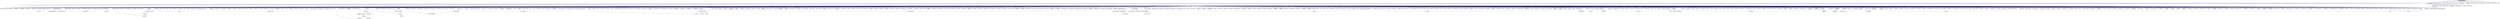digraph "manage_counter_type.hpp"
{
  edge [fontname="Helvetica",fontsize="10",labelfontname="Helvetica",labelfontsize="10"];
  node [fontname="Helvetica",fontsize="10",shape=record];
  Node202 [label="manage_counter_type.hpp",height=0.2,width=0.4,color="black", fillcolor="grey75", style="filled", fontcolor="black"];
  Node202 -> Node203 [dir="back",color="midnightblue",fontsize="10",style="solid",fontname="Helvetica"];
  Node203 [label="performance_counters.hpp",height=0.2,width=0.4,color="black", fillcolor="white", style="filled",URL="$d6/dac/performance__counters_8hpp.html"];
  Node203 -> Node204 [dir="back",color="midnightblue",fontsize="10",style="solid",fontname="Helvetica"];
  Node204 [label="1d_stencil_4_repart.cpp",height=0.2,width=0.4,color="black", fillcolor="white", style="filled",URL="$d0/d6b/1d__stencil__4__repart_8cpp.html"];
  Node203 -> Node205 [dir="back",color="midnightblue",fontsize="10",style="solid",fontname="Helvetica"];
  Node205 [label="1d_stencil_4_throttle.cpp",height=0.2,width=0.4,color="black", fillcolor="white", style="filled",URL="$d6/de5/1d__stencil__4__throttle_8cpp.html"];
  Node203 -> Node206 [dir="back",color="midnightblue",fontsize="10",style="solid",fontname="Helvetica"];
  Node206 [label="apex_policy_engine\l_active_thread_count.cpp",height=0.2,width=0.4,color="black", fillcolor="white", style="filled",URL="$d5/d01/apex__policy__engine__active__thread__count_8cpp.html"];
  Node203 -> Node207 [dir="back",color="midnightblue",fontsize="10",style="solid",fontname="Helvetica"];
  Node207 [label="heartbeat.cpp",height=0.2,width=0.4,color="black", fillcolor="white", style="filled",URL="$d8/d98/heartbeat_8cpp.html"];
  Node203 -> Node208 [dir="back",color="midnightblue",fontsize="10",style="solid",fontname="Helvetica"];
  Node208 [label="access_counter_set.cpp",height=0.2,width=0.4,color="black", fillcolor="white", style="filled",URL="$dc/d52/access__counter__set_8cpp.html"];
  Node203 -> Node209 [dir="back",color="midnightblue",fontsize="10",style="solid",fontname="Helvetica"];
  Node209 [label="simplest_performance\l_counter.cpp",height=0.2,width=0.4,color="black", fillcolor="white", style="filled",URL="$d4/d4e/simplest__performance__counter_8cpp.html"];
  Node203 -> Node210 [dir="back",color="midnightblue",fontsize="10",style="solid",fontname="Helvetica"];
  Node210 [label="sine.cpp",height=0.2,width=0.4,color="black", fillcolor="white", style="filled",URL="$d5/dd8/sine_8cpp.html"];
  Node203 -> Node211 [dir="back",color="midnightblue",fontsize="10",style="solid",fontname="Helvetica"];
  Node211 [label="hpx.hpp",height=0.2,width=0.4,color="red", fillcolor="white", style="filled",URL="$d0/daa/hpx_8hpp.html"];
  Node211 -> Node212 [dir="back",color="midnightblue",fontsize="10",style="solid",fontname="Helvetica"];
  Node212 [label="1d_stencil_1.cpp",height=0.2,width=0.4,color="black", fillcolor="white", style="filled",URL="$d2/db1/1d__stencil__1_8cpp.html"];
  Node211 -> Node213 [dir="back",color="midnightblue",fontsize="10",style="solid",fontname="Helvetica"];
  Node213 [label="1d_stencil_2.cpp",height=0.2,width=0.4,color="black", fillcolor="white", style="filled",URL="$d3/dd1/1d__stencil__2_8cpp.html"];
  Node211 -> Node214 [dir="back",color="midnightblue",fontsize="10",style="solid",fontname="Helvetica"];
  Node214 [label="1d_stencil_3.cpp",height=0.2,width=0.4,color="black", fillcolor="white", style="filled",URL="$db/d19/1d__stencil__3_8cpp.html"];
  Node211 -> Node215 [dir="back",color="midnightblue",fontsize="10",style="solid",fontname="Helvetica"];
  Node215 [label="1d_stencil_4.cpp",height=0.2,width=0.4,color="black", fillcolor="white", style="filled",URL="$d1/d7d/1d__stencil__4_8cpp.html"];
  Node211 -> Node216 [dir="back",color="midnightblue",fontsize="10",style="solid",fontname="Helvetica"];
  Node216 [label="1d_stencil_4_parallel.cpp",height=0.2,width=0.4,color="black", fillcolor="white", style="filled",URL="$d6/d05/1d__stencil__4__parallel_8cpp.html"];
  Node211 -> Node204 [dir="back",color="midnightblue",fontsize="10",style="solid",fontname="Helvetica"];
  Node211 -> Node205 [dir="back",color="midnightblue",fontsize="10",style="solid",fontname="Helvetica"];
  Node211 -> Node217 [dir="back",color="midnightblue",fontsize="10",style="solid",fontname="Helvetica"];
  Node217 [label="1d_stencil_5.cpp",height=0.2,width=0.4,color="black", fillcolor="white", style="filled",URL="$d7/d2a/1d__stencil__5_8cpp.html"];
  Node211 -> Node218 [dir="back",color="midnightblue",fontsize="10",style="solid",fontname="Helvetica"];
  Node218 [label="1d_stencil_6.cpp",height=0.2,width=0.4,color="black", fillcolor="white", style="filled",URL="$db/de7/1d__stencil__6_8cpp.html"];
  Node211 -> Node219 [dir="back",color="midnightblue",fontsize="10",style="solid",fontname="Helvetica"];
  Node219 [label="1d_stencil_7.cpp",height=0.2,width=0.4,color="black", fillcolor="white", style="filled",URL="$d4/d5a/1d__stencil__7_8cpp.html"];
  Node211 -> Node220 [dir="back",color="midnightblue",fontsize="10",style="solid",fontname="Helvetica"];
  Node220 [label="1d_stencil_8.cpp",height=0.2,width=0.4,color="black", fillcolor="white", style="filled",URL="$df/de0/1d__stencil__8_8cpp.html"];
  Node211 -> Node221 [dir="back",color="midnightblue",fontsize="10",style="solid",fontname="Helvetica"];
  Node221 [label="accumulator.cpp",height=0.2,width=0.4,color="black", fillcolor="white", style="filled",URL="$d1/d81/accumulator_8cpp.html"];
  Node211 -> Node222 [dir="back",color="midnightblue",fontsize="10",style="solid",fontname="Helvetica"];
  Node222 [label="accumulator.hpp",height=0.2,width=0.4,color="red", fillcolor="white", style="filled",URL="$d4/d9d/server_2accumulator_8hpp.html"];
  Node222 -> Node221 [dir="back",color="midnightblue",fontsize="10",style="solid",fontname="Helvetica"];
  Node211 -> Node225 [dir="back",color="midnightblue",fontsize="10",style="solid",fontname="Helvetica"];
  Node225 [label="template_function_accumulator.hpp",height=0.2,width=0.4,color="black", fillcolor="white", style="filled",URL="$d7/da6/server_2template__function__accumulator_8hpp.html"];
  Node225 -> Node226 [dir="back",color="midnightblue",fontsize="10",style="solid",fontname="Helvetica"];
  Node226 [label="template_function_accumulator.cpp",height=0.2,width=0.4,color="black", fillcolor="white", style="filled",URL="$d5/d02/template__function__accumulator_8cpp.html"];
  Node225 -> Node227 [dir="back",color="midnightblue",fontsize="10",style="solid",fontname="Helvetica"];
  Node227 [label="template_function_accumulator.hpp",height=0.2,width=0.4,color="red", fillcolor="white", style="filled",URL="$d3/de9/template__function__accumulator_8hpp.html"];
  Node211 -> Node229 [dir="back",color="midnightblue",fontsize="10",style="solid",fontname="Helvetica"];
  Node229 [label="template_accumulator.cpp",height=0.2,width=0.4,color="black", fillcolor="white", style="filled",URL="$d0/d4a/template__accumulator_8cpp.html"];
  Node211 -> Node226 [dir="back",color="midnightblue",fontsize="10",style="solid",fontname="Helvetica"];
  Node211 -> Node227 [dir="back",color="midnightblue",fontsize="10",style="solid",fontname="Helvetica"];
  Node211 -> Node230 [dir="back",color="midnightblue",fontsize="10",style="solid",fontname="Helvetica"];
  Node230 [label="allgather_module.cpp",height=0.2,width=0.4,color="black", fillcolor="white", style="filled",URL="$df/de4/allgather__module_8cpp.html"];
  Node211 -> Node231 [dir="back",color="midnightblue",fontsize="10",style="solid",fontname="Helvetica"];
  Node231 [label="allgather.cpp",height=0.2,width=0.4,color="black", fillcolor="white", style="filled",URL="$d7/d06/allgather_8cpp.html"];
  Node211 -> Node232 [dir="back",color="midnightblue",fontsize="10",style="solid",fontname="Helvetica"];
  Node232 [label="allgather_and_gate.cpp",height=0.2,width=0.4,color="black", fillcolor="white", style="filled",URL="$d1/d56/allgather__and__gate_8cpp.html"];
  Node211 -> Node233 [dir="back",color="midnightblue",fontsize="10",style="solid",fontname="Helvetica"];
  Node233 [label="ag_client.cpp",height=0.2,width=0.4,color="black", fillcolor="white", style="filled",URL="$d4/d5d/ag__client_8cpp.html"];
  Node211 -> Node234 [dir="back",color="midnightblue",fontsize="10",style="solid",fontname="Helvetica"];
  Node234 [label="hpx_thread_phase.cpp",height=0.2,width=0.4,color="black", fillcolor="white", style="filled",URL="$d5/dca/hpx__thread__phase_8cpp.html"];
  Node211 -> Node235 [dir="back",color="midnightblue",fontsize="10",style="solid",fontname="Helvetica"];
  Node235 [label="os_thread_num.cpp",height=0.2,width=0.4,color="black", fillcolor="white", style="filled",URL="$d2/dfb/os__thread__num_8cpp.html"];
  Node211 -> Node236 [dir="back",color="midnightblue",fontsize="10",style="solid",fontname="Helvetica"];
  Node236 [label="cancelable_action.cpp",height=0.2,width=0.4,color="black", fillcolor="white", style="filled",URL="$d5/d0c/cancelable__action_8cpp.html"];
  Node211 -> Node237 [dir="back",color="midnightblue",fontsize="10",style="solid",fontname="Helvetica"];
  Node237 [label="cancelable_action.hpp",height=0.2,width=0.4,color="black", fillcolor="white", style="filled",URL="$d5/d4d/server_2cancelable__action_8hpp.html"];
  Node237 -> Node236 [dir="back",color="midnightblue",fontsize="10",style="solid",fontname="Helvetica"];
  Node237 -> Node238 [dir="back",color="midnightblue",fontsize="10",style="solid",fontname="Helvetica"];
  Node238 [label="cancelable_action.hpp",height=0.2,width=0.4,color="red", fillcolor="white", style="filled",URL="$d0/da3/stubs_2cancelable__action_8hpp.html"];
  Node211 -> Node238 [dir="back",color="midnightblue",fontsize="10",style="solid",fontname="Helvetica"];
  Node211 -> Node240 [dir="back",color="midnightblue",fontsize="10",style="solid",fontname="Helvetica"];
  Node240 [label="cancelable_action_client.cpp",height=0.2,width=0.4,color="black", fillcolor="white", style="filled",URL="$d1/db8/cancelable__action__client_8cpp.html"];
  Node211 -> Node241 [dir="back",color="midnightblue",fontsize="10",style="solid",fontname="Helvetica"];
  Node241 [label="cublas_matmul.cpp",height=0.2,width=0.4,color="black", fillcolor="white", style="filled",URL="$dd/d84/cublas__matmul_8cpp.html"];
  Node211 -> Node242 [dir="back",color="midnightblue",fontsize="10",style="solid",fontname="Helvetica"];
  Node242 [label="win_perf_counters.cpp",height=0.2,width=0.4,color="black", fillcolor="white", style="filled",URL="$d8/d11/win__perf__counters_8cpp.html"];
  Node211 -> Node243 [dir="back",color="midnightblue",fontsize="10",style="solid",fontname="Helvetica"];
  Node243 [label="win_perf_counters.hpp",height=0.2,width=0.4,color="black", fillcolor="white", style="filled",URL="$d5/da7/win__perf__counters_8hpp.html"];
  Node211 -> Node244 [dir="back",color="midnightblue",fontsize="10",style="solid",fontname="Helvetica"];
  Node244 [label="hello_world_component.hpp",height=0.2,width=0.4,color="red", fillcolor="white", style="filled",URL="$df/df0/hello__world__component_8hpp.html"];
  Node211 -> Node247 [dir="back",color="midnightblue",fontsize="10",style="solid",fontname="Helvetica"];
  Node247 [label="interpolate1d.cpp",height=0.2,width=0.4,color="black", fillcolor="white", style="filled",URL="$d0/d05/interpolate1d_8cpp.html"];
  Node211 -> Node248 [dir="back",color="midnightblue",fontsize="10",style="solid",fontname="Helvetica"];
  Node248 [label="partition.hpp",height=0.2,width=0.4,color="black", fillcolor="white", style="filled",URL="$d0/d7a/examples_2interpolate1d_2interpolate1d_2partition_8hpp.html"];
  Node248 -> Node247 [dir="back",color="midnightblue",fontsize="10",style="solid",fontname="Helvetica"];
  Node248 -> Node249 [dir="back",color="midnightblue",fontsize="10",style="solid",fontname="Helvetica"];
  Node249 [label="interpolate1d.hpp",height=0.2,width=0.4,color="red", fillcolor="white", style="filled",URL="$d4/dc7/interpolate1d_8hpp.html"];
  Node249 -> Node247 [dir="back",color="midnightblue",fontsize="10",style="solid",fontname="Helvetica"];
  Node211 -> Node251 [dir="back",color="midnightblue",fontsize="10",style="solid",fontname="Helvetica"];
  Node251 [label="partition.hpp",height=0.2,width=0.4,color="black", fillcolor="white", style="filled",URL="$d0/dff/examples_2interpolate1d_2interpolate1d_2server_2partition_8hpp.html"];
  Node251 -> Node248 [dir="back",color="midnightblue",fontsize="10",style="solid",fontname="Helvetica"];
  Node251 -> Node252 [dir="back",color="midnightblue",fontsize="10",style="solid",fontname="Helvetica"];
  Node252 [label="partition.cpp",height=0.2,width=0.4,color="black", fillcolor="white", style="filled",URL="$d0/d4f/examples_2interpolate1d_2interpolate1d_2server_2partition_8cpp.html"];
  Node211 -> Node249 [dir="back",color="midnightblue",fontsize="10",style="solid",fontname="Helvetica"];
  Node211 -> Node253 [dir="back",color="midnightblue",fontsize="10",style="solid",fontname="Helvetica"];
  Node253 [label="read_values.cpp",height=0.2,width=0.4,color="black", fillcolor="white", style="filled",URL="$d0/d8c/interpolate1d_2interpolate1d_2read__values_8cpp.html"];
  Node211 -> Node252 [dir="back",color="midnightblue",fontsize="10",style="solid",fontname="Helvetica"];
  Node211 -> Node254 [dir="back",color="midnightblue",fontsize="10",style="solid",fontname="Helvetica"];
  Node254 [label="jacobi.cpp",height=0.2,width=0.4,color="black", fillcolor="white", style="filled",URL="$d2/d27/jacobi_8cpp.html"];
  Node211 -> Node255 [dir="back",color="midnightblue",fontsize="10",style="solid",fontname="Helvetica"];
  Node255 [label="grid.cpp",height=0.2,width=0.4,color="black", fillcolor="white", style="filled",URL="$d6/d1b/jacobi__component_2grid_8cpp.html"];
  Node211 -> Node256 [dir="back",color="midnightblue",fontsize="10",style="solid",fontname="Helvetica"];
  Node256 [label="row.cpp",height=0.2,width=0.4,color="black", fillcolor="white", style="filled",URL="$d3/d86/server_2row_8cpp.html"];
  Node211 -> Node257 [dir="back",color="midnightblue",fontsize="10",style="solid",fontname="Helvetica"];
  Node257 [label="solver.cpp",height=0.2,width=0.4,color="black", fillcolor="white", style="filled",URL="$d6/d94/solver_8cpp.html"];
  Node211 -> Node258 [dir="back",color="midnightblue",fontsize="10",style="solid",fontname="Helvetica"];
  Node258 [label="stencil_iterator.cpp",height=0.2,width=0.4,color="black", fillcolor="white", style="filled",URL="$d6/de1/server_2stencil__iterator_8cpp.html"];
  Node211 -> Node259 [dir="back",color="midnightblue",fontsize="10",style="solid",fontname="Helvetica"];
  Node259 [label="stencil_iterator.cpp",height=0.2,width=0.4,color="black", fillcolor="white", style="filled",URL="$d7/d71/stencil__iterator_8cpp.html"];
  Node211 -> Node260 [dir="back",color="midnightblue",fontsize="10",style="solid",fontname="Helvetica"];
  Node260 [label="jacobi.cpp",height=0.2,width=0.4,color="black", fillcolor="white", style="filled",URL="$d3/d44/smp_2jacobi_8cpp.html"];
  Node211 -> Node261 [dir="back",color="midnightblue",fontsize="10",style="solid",fontname="Helvetica"];
  Node261 [label="jacobi_hpx.cpp",height=0.2,width=0.4,color="black", fillcolor="white", style="filled",URL="$d8/d72/jacobi__hpx_8cpp.html"];
  Node211 -> Node262 [dir="back",color="midnightblue",fontsize="10",style="solid",fontname="Helvetica"];
  Node262 [label="jacobi_nonuniform.cpp",height=0.2,width=0.4,color="black", fillcolor="white", style="filled",URL="$dd/ddc/jacobi__nonuniform_8cpp.html"];
  Node211 -> Node263 [dir="back",color="midnightblue",fontsize="10",style="solid",fontname="Helvetica"];
  Node263 [label="jacobi_nonuniform_hpx.cpp",height=0.2,width=0.4,color="black", fillcolor="white", style="filled",URL="$de/d56/jacobi__nonuniform__hpx_8cpp.html"];
  Node211 -> Node264 [dir="back",color="midnightblue",fontsize="10",style="solid",fontname="Helvetica"];
  Node264 [label="nqueen.cpp",height=0.2,width=0.4,color="black", fillcolor="white", style="filled",URL="$db/dca/nqueen_8cpp.html"];
  Node211 -> Node265 [dir="back",color="midnightblue",fontsize="10",style="solid",fontname="Helvetica"];
  Node265 [label="nqueen.hpp",height=0.2,width=0.4,color="red", fillcolor="white", style="filled",URL="$de/d58/server_2nqueen_8hpp.html"];
  Node265 -> Node264 [dir="back",color="midnightblue",fontsize="10",style="solid",fontname="Helvetica"];
  Node211 -> Node268 [dir="back",color="midnightblue",fontsize="10",style="solid",fontname="Helvetica"];
  Node268 [label="nqueen_client.cpp",height=0.2,width=0.4,color="black", fillcolor="white", style="filled",URL="$d3/d5e/nqueen__client_8cpp.html"];
  Node211 -> Node269 [dir="back",color="midnightblue",fontsize="10",style="solid",fontname="Helvetica"];
  Node269 [label="sine.cpp",height=0.2,width=0.4,color="black", fillcolor="white", style="filled",URL="$d3/d0d/server_2sine_8cpp.html"];
  Node211 -> Node270 [dir="back",color="midnightblue",fontsize="10",style="solid",fontname="Helvetica"];
  Node270 [label="sine.hpp",height=0.2,width=0.4,color="black", fillcolor="white", style="filled",URL="$d8/dac/sine_8hpp.html"];
  Node270 -> Node269 [dir="back",color="midnightblue",fontsize="10",style="solid",fontname="Helvetica"];
  Node270 -> Node210 [dir="back",color="midnightblue",fontsize="10",style="solid",fontname="Helvetica"];
  Node211 -> Node210 [dir="back",color="midnightblue",fontsize="10",style="solid",fontname="Helvetica"];
  Node211 -> Node271 [dir="back",color="midnightblue",fontsize="10",style="solid",fontname="Helvetica"];
  Node271 [label="sine_client.cpp",height=0.2,width=0.4,color="black", fillcolor="white", style="filled",URL="$db/d62/sine__client_8cpp.html"];
  Node211 -> Node272 [dir="back",color="midnightblue",fontsize="10",style="solid",fontname="Helvetica"];
  Node272 [label="qt.cpp",height=0.2,width=0.4,color="black", fillcolor="white", style="filled",URL="$df/d90/qt_8cpp.html"];
  Node211 -> Node273 [dir="back",color="midnightblue",fontsize="10",style="solid",fontname="Helvetica"];
  Node273 [label="queue_client.cpp",height=0.2,width=0.4,color="black", fillcolor="white", style="filled",URL="$d7/d96/queue__client_8cpp.html"];
  Node211 -> Node274 [dir="back",color="midnightblue",fontsize="10",style="solid",fontname="Helvetica"];
  Node274 [label="customize_async.cpp",height=0.2,width=0.4,color="black", fillcolor="white", style="filled",URL="$d0/d82/customize__async_8cpp.html"];
  Node211 -> Node275 [dir="back",color="midnightblue",fontsize="10",style="solid",fontname="Helvetica"];
  Node275 [label="data_actions.cpp",height=0.2,width=0.4,color="black", fillcolor="white", style="filled",URL="$dc/d68/data__actions_8cpp.html"];
  Node211 -> Node276 [dir="back",color="midnightblue",fontsize="10",style="solid",fontname="Helvetica"];
  Node276 [label="error_handling.cpp",height=0.2,width=0.4,color="black", fillcolor="white", style="filled",URL="$d9/d96/error__handling_8cpp.html"];
  Node211 -> Node277 [dir="back",color="midnightblue",fontsize="10",style="solid",fontname="Helvetica"];
  Node277 [label="event_synchronization.cpp",height=0.2,width=0.4,color="black", fillcolor="white", style="filled",URL="$d0/d35/event__synchronization_8cpp.html"];
  Node211 -> Node278 [dir="back",color="midnightblue",fontsize="10",style="solid",fontname="Helvetica"];
  Node278 [label="factorial.cpp",height=0.2,width=0.4,color="black", fillcolor="white", style="filled",URL="$d9/d00/factorial_8cpp.html"];
  Node211 -> Node279 [dir="back",color="midnightblue",fontsize="10",style="solid",fontname="Helvetica"];
  Node279 [label="file_serialization.cpp",height=0.2,width=0.4,color="black", fillcolor="white", style="filled",URL="$de/d58/file__serialization_8cpp.html"];
  Node211 -> Node280 [dir="back",color="midnightblue",fontsize="10",style="solid",fontname="Helvetica"];
  Node280 [label="init_globally.cpp",height=0.2,width=0.4,color="black", fillcolor="white", style="filled",URL="$d6/dad/init__globally_8cpp.html"];
  Node211 -> Node281 [dir="back",color="midnightblue",fontsize="10",style="solid",fontname="Helvetica"];
  Node281 [label="interest_calculator.cpp",height=0.2,width=0.4,color="black", fillcolor="white", style="filled",URL="$d2/d86/interest__calculator_8cpp.html"];
  Node211 -> Node282 [dir="back",color="midnightblue",fontsize="10",style="solid",fontname="Helvetica"];
  Node282 [label="non_atomic_rma.cpp",height=0.2,width=0.4,color="black", fillcolor="white", style="filled",URL="$d7/d8b/non__atomic__rma_8cpp.html"];
  Node211 -> Node283 [dir="back",color="midnightblue",fontsize="10",style="solid",fontname="Helvetica"];
  Node283 [label="partitioned_vector\l_spmd_foreach.cpp",height=0.2,width=0.4,color="black", fillcolor="white", style="filled",URL="$db/d7c/partitioned__vector__spmd__foreach_8cpp.html"];
  Node211 -> Node284 [dir="back",color="midnightblue",fontsize="10",style="solid",fontname="Helvetica"];
  Node284 [label="pipeline1.cpp",height=0.2,width=0.4,color="black", fillcolor="white", style="filled",URL="$d5/d77/pipeline1_8cpp.html"];
  Node211 -> Node285 [dir="back",color="midnightblue",fontsize="10",style="solid",fontname="Helvetica"];
  Node285 [label="quicksort.cpp",height=0.2,width=0.4,color="black", fillcolor="white", style="filled",URL="$d3/d1e/quicksort_8cpp.html"];
  Node211 -> Node286 [dir="back",color="midnightblue",fontsize="10",style="solid",fontname="Helvetica"];
  Node286 [label="receive_buffer.cpp",height=0.2,width=0.4,color="black", fillcolor="white", style="filled",URL="$d7/d10/receive__buffer_8cpp.html"];
  Node211 -> Node287 [dir="back",color="midnightblue",fontsize="10",style="solid",fontname="Helvetica"];
  Node287 [label="safe_object.cpp",height=0.2,width=0.4,color="black", fillcolor="white", style="filled",URL="$dd/d52/safe__object_8cpp.html"];
  Node211 -> Node288 [dir="back",color="midnightblue",fontsize="10",style="solid",fontname="Helvetica"];
  Node288 [label="sort_by_key_demo.cpp",height=0.2,width=0.4,color="black", fillcolor="white", style="filled",URL="$da/d20/sort__by__key__demo_8cpp.html"];
  Node211 -> Node289 [dir="back",color="midnightblue",fontsize="10",style="solid",fontname="Helvetica"];
  Node289 [label="timed_wake.cpp",height=0.2,width=0.4,color="black", fillcolor="white", style="filled",URL="$d8/df9/timed__wake_8cpp.html"];
  Node211 -> Node290 [dir="back",color="midnightblue",fontsize="10",style="solid",fontname="Helvetica"];
  Node290 [label="vector_counting_dotproduct.cpp",height=0.2,width=0.4,color="black", fillcolor="white", style="filled",URL="$df/de9/vector__counting__dotproduct_8cpp.html"];
  Node211 -> Node291 [dir="back",color="midnightblue",fontsize="10",style="solid",fontname="Helvetica"];
  Node291 [label="vector_zip_dotproduct.cpp",height=0.2,width=0.4,color="black", fillcolor="white", style="filled",URL="$dc/d18/vector__zip__dotproduct_8cpp.html"];
  Node211 -> Node292 [dir="back",color="midnightblue",fontsize="10",style="solid",fontname="Helvetica"];
  Node292 [label="zerocopy_rdma.cpp",height=0.2,width=0.4,color="black", fillcolor="white", style="filled",URL="$d1/dad/zerocopy__rdma_8cpp.html"];
  Node211 -> Node293 [dir="back",color="midnightblue",fontsize="10",style="solid",fontname="Helvetica"];
  Node293 [label="random_mem_access.cpp",height=0.2,width=0.4,color="black", fillcolor="white", style="filled",URL="$d1/d51/random__mem__access_8cpp.html"];
  Node211 -> Node294 [dir="back",color="midnightblue",fontsize="10",style="solid",fontname="Helvetica"];
  Node294 [label="random_mem_access.hpp",height=0.2,width=0.4,color="red", fillcolor="white", style="filled",URL="$d0/d19/server_2random__mem__access_8hpp.html"];
  Node294 -> Node293 [dir="back",color="midnightblue",fontsize="10",style="solid",fontname="Helvetica"];
  Node211 -> Node297 [dir="back",color="midnightblue",fontsize="10",style="solid",fontname="Helvetica"];
  Node297 [label="random_mem_access_client.cpp",height=0.2,width=0.4,color="black", fillcolor="white", style="filled",URL="$df/d1b/random__mem__access__client_8cpp.html"];
  Node211 -> Node298 [dir="back",color="midnightblue",fontsize="10",style="solid",fontname="Helvetica"];
  Node298 [label="oversubscribing_resource\l_partitioner.cpp",height=0.2,width=0.4,color="black", fillcolor="white", style="filled",URL="$dd/dee/oversubscribing__resource__partitioner_8cpp.html"];
  Node211 -> Node299 [dir="back",color="midnightblue",fontsize="10",style="solid",fontname="Helvetica"];
  Node299 [label="simple_resource_partitioner.cpp",height=0.2,width=0.4,color="black", fillcolor="white", style="filled",URL="$d5/df9/simple__resource__partitioner_8cpp.html"];
  Node211 -> Node300 [dir="back",color="midnightblue",fontsize="10",style="solid",fontname="Helvetica"];
  Node300 [label="dimension.hpp",height=0.2,width=0.4,color="red", fillcolor="white", style="filled",URL="$d6/d39/sheneos_2sheneos_2dimension_8hpp.html"];
  Node300 -> Node306 [dir="back",color="midnightblue",fontsize="10",style="solid",fontname="Helvetica"];
  Node306 [label="partition3d.hpp",height=0.2,width=0.4,color="black", fillcolor="white", style="filled",URL="$dd/dbf/server_2partition3d_8hpp.html"];
  Node306 -> Node307 [dir="back",color="midnightblue",fontsize="10",style="solid",fontname="Helvetica"];
  Node307 [label="partition3d.hpp",height=0.2,width=0.4,color="black", fillcolor="white", style="filled",URL="$d1/d50/partition3d_8hpp.html"];
  Node307 -> Node303 [dir="back",color="midnightblue",fontsize="10",style="solid",fontname="Helvetica"];
  Node303 [label="interpolator.cpp",height=0.2,width=0.4,color="black", fillcolor="white", style="filled",URL="$d5/d02/interpolator_8cpp.html"];
  Node307 -> Node308 [dir="back",color="midnightblue",fontsize="10",style="solid",fontname="Helvetica"];
  Node308 [label="interpolator.hpp",height=0.2,width=0.4,color="red", fillcolor="white", style="filled",URL="$dc/d3b/interpolator_8hpp.html"];
  Node308 -> Node303 [dir="back",color="midnightblue",fontsize="10",style="solid",fontname="Helvetica"];
  Node308 -> Node311 [dir="back",color="midnightblue",fontsize="10",style="solid",fontname="Helvetica"];
  Node311 [label="sheneos_test.cpp",height=0.2,width=0.4,color="black", fillcolor="white", style="filled",URL="$d4/d6e/sheneos__test_8cpp.html"];
  Node306 -> Node305 [dir="back",color="midnightblue",fontsize="10",style="solid",fontname="Helvetica"];
  Node305 [label="partition3d.cpp",height=0.2,width=0.4,color="black", fillcolor="white", style="filled",URL="$de/d70/partition3d_8cpp.html"];
  Node211 -> Node303 [dir="back",color="midnightblue",fontsize="10",style="solid",fontname="Helvetica"];
  Node211 -> Node307 [dir="back",color="midnightblue",fontsize="10",style="solid",fontname="Helvetica"];
  Node211 -> Node306 [dir="back",color="midnightblue",fontsize="10",style="solid",fontname="Helvetica"];
  Node211 -> Node308 [dir="back",color="midnightblue",fontsize="10",style="solid",fontname="Helvetica"];
  Node211 -> Node312 [dir="back",color="midnightblue",fontsize="10",style="solid",fontname="Helvetica"];
  Node312 [label="configuration.hpp",height=0.2,width=0.4,color="red", fillcolor="white", style="filled",URL="$dc/d0a/configuration_8hpp.html"];
  Node312 -> Node308 [dir="back",color="midnightblue",fontsize="10",style="solid",fontname="Helvetica"];
  Node211 -> Node304 [dir="back",color="midnightblue",fontsize="10",style="solid",fontname="Helvetica"];
  Node304 [label="read_values.cpp",height=0.2,width=0.4,color="black", fillcolor="white", style="filled",URL="$d7/da4/sheneos_2sheneos_2read__values_8cpp.html"];
  Node211 -> Node305 [dir="back",color="midnightblue",fontsize="10",style="solid",fontname="Helvetica"];
  Node211 -> Node311 [dir="back",color="midnightblue",fontsize="10",style="solid",fontname="Helvetica"];
  Node211 -> Node314 [dir="back",color="midnightblue",fontsize="10",style="solid",fontname="Helvetica"];
  Node314 [label="startup_shutdown.cpp",height=0.2,width=0.4,color="black", fillcolor="white", style="filled",URL="$d3/dfc/server_2startup__shutdown_8cpp.html"];
  Node211 -> Node315 [dir="back",color="midnightblue",fontsize="10",style="solid",fontname="Helvetica"];
  Node315 [label="startup_shutdown.cpp",height=0.2,width=0.4,color="black", fillcolor="white", style="filled",URL="$d0/ddb/startup__shutdown_8cpp.html"];
  Node211 -> Node316 [dir="back",color="midnightblue",fontsize="10",style="solid",fontname="Helvetica"];
  Node316 [label="spin.cpp",height=0.2,width=0.4,color="black", fillcolor="white", style="filled",URL="$d7/df2/spin_8cpp.html"];
  Node211 -> Node317 [dir="back",color="midnightblue",fontsize="10",style="solid",fontname="Helvetica"];
  Node317 [label="throttle.cpp",height=0.2,width=0.4,color="black", fillcolor="white", style="filled",URL="$de/d56/server_2throttle_8cpp.html"];
  Node211 -> Node318 [dir="back",color="midnightblue",fontsize="10",style="solid",fontname="Helvetica"];
  Node318 [label="throttle.hpp",height=0.2,width=0.4,color="black", fillcolor="white", style="filled",URL="$db/dc9/server_2throttle_8hpp.html"];
  Node318 -> Node317 [dir="back",color="midnightblue",fontsize="10",style="solid",fontname="Helvetica"];
  Node318 -> Node319 [dir="back",color="midnightblue",fontsize="10",style="solid",fontname="Helvetica"];
  Node319 [label="throttle.hpp",height=0.2,width=0.4,color="black", fillcolor="white", style="filled",URL="$d5/dec/stubs_2throttle_8hpp.html"];
  Node319 -> Node320 [dir="back",color="midnightblue",fontsize="10",style="solid",fontname="Helvetica"];
  Node320 [label="throttle.hpp",height=0.2,width=0.4,color="red", fillcolor="white", style="filled",URL="$d2/d2e/throttle_8hpp.html"];
  Node320 -> Node321 [dir="back",color="midnightblue",fontsize="10",style="solid",fontname="Helvetica"];
  Node321 [label="throttle.cpp",height=0.2,width=0.4,color="black", fillcolor="white", style="filled",URL="$db/d02/throttle_8cpp.html"];
  Node211 -> Node319 [dir="back",color="midnightblue",fontsize="10",style="solid",fontname="Helvetica"];
  Node211 -> Node321 [dir="back",color="midnightblue",fontsize="10",style="solid",fontname="Helvetica"];
  Node211 -> Node320 [dir="back",color="midnightblue",fontsize="10",style="solid",fontname="Helvetica"];
  Node211 -> Node323 [dir="back",color="midnightblue",fontsize="10",style="solid",fontname="Helvetica"];
  Node323 [label="transpose_await.cpp",height=0.2,width=0.4,color="black", fillcolor="white", style="filled",URL="$de/d68/transpose__await_8cpp.html"];
  Node211 -> Node324 [dir="back",color="midnightblue",fontsize="10",style="solid",fontname="Helvetica"];
  Node324 [label="transpose_block.cpp",height=0.2,width=0.4,color="black", fillcolor="white", style="filled",URL="$d0/de1/transpose__block_8cpp.html"];
  Node211 -> Node325 [dir="back",color="midnightblue",fontsize="10",style="solid",fontname="Helvetica"];
  Node325 [label="transpose_block_numa.cpp",height=0.2,width=0.4,color="black", fillcolor="white", style="filled",URL="$dd/d3b/transpose__block__numa_8cpp.html"];
  Node211 -> Node326 [dir="back",color="midnightblue",fontsize="10",style="solid",fontname="Helvetica"];
  Node326 [label="transpose_serial.cpp",height=0.2,width=0.4,color="black", fillcolor="white", style="filled",URL="$db/d74/transpose__serial_8cpp.html"];
  Node211 -> Node327 [dir="back",color="midnightblue",fontsize="10",style="solid",fontname="Helvetica"];
  Node327 [label="transpose_serial_block.cpp",height=0.2,width=0.4,color="black", fillcolor="white", style="filled",URL="$d8/daa/transpose__serial__block_8cpp.html"];
  Node211 -> Node328 [dir="back",color="midnightblue",fontsize="10",style="solid",fontname="Helvetica"];
  Node328 [label="transpose_serial_vector.cpp",height=0.2,width=0.4,color="black", fillcolor="white", style="filled",URL="$d4/d04/transpose__serial__vector_8cpp.html"];
  Node211 -> Node329 [dir="back",color="midnightblue",fontsize="10",style="solid",fontname="Helvetica"];
  Node329 [label="transpose_smp.cpp",height=0.2,width=0.4,color="black", fillcolor="white", style="filled",URL="$d2/d99/transpose__smp_8cpp.html"];
  Node211 -> Node330 [dir="back",color="midnightblue",fontsize="10",style="solid",fontname="Helvetica"];
  Node330 [label="transpose_smp_block.cpp",height=0.2,width=0.4,color="black", fillcolor="white", style="filled",URL="$da/d4d/transpose__smp__block_8cpp.html"];
  Node211 -> Node331 [dir="back",color="midnightblue",fontsize="10",style="solid",fontname="Helvetica"];
  Node331 [label="simple_central_tuplespace.hpp",height=0.2,width=0.4,color="red", fillcolor="white", style="filled",URL="$db/d69/server_2simple__central__tuplespace_8hpp.html"];
  Node331 -> Node332 [dir="back",color="midnightblue",fontsize="10",style="solid",fontname="Helvetica"];
  Node332 [label="simple_central_tuplespace.cpp",height=0.2,width=0.4,color="black", fillcolor="white", style="filled",URL="$d3/dec/simple__central__tuplespace_8cpp.html"];
  Node211 -> Node336 [dir="back",color="midnightblue",fontsize="10",style="solid",fontname="Helvetica"];
  Node336 [label="tuples_warehouse.hpp",height=0.2,width=0.4,color="black", fillcolor="white", style="filled",URL="$da/de6/tuples__warehouse_8hpp.html"];
  Node336 -> Node331 [dir="back",color="midnightblue",fontsize="10",style="solid",fontname="Helvetica"];
  Node211 -> Node332 [dir="back",color="midnightblue",fontsize="10",style="solid",fontname="Helvetica"];
  Node211 -> Node337 [dir="back",color="midnightblue",fontsize="10",style="solid",fontname="Helvetica"];
  Node337 [label="hpx_runtime.cpp",height=0.2,width=0.4,color="black", fillcolor="white", style="filled",URL="$d7/d1e/hpx__runtime_8cpp.html"];
  Node211 -> Node338 [dir="back",color="midnightblue",fontsize="10",style="solid",fontname="Helvetica"];
  Node338 [label="synchronize.cpp",height=0.2,width=0.4,color="black", fillcolor="white", style="filled",URL="$da/da2/synchronize_8cpp.html"];
  Node211 -> Node339 [dir="back",color="midnightblue",fontsize="10",style="solid",fontname="Helvetica"];
  Node339 [label="agas_cache_timings.cpp",height=0.2,width=0.4,color="black", fillcolor="white", style="filled",URL="$dd/d37/agas__cache__timings_8cpp.html"];
  Node211 -> Node340 [dir="back",color="midnightblue",fontsize="10",style="solid",fontname="Helvetica"];
  Node340 [label="async_overheads.cpp",height=0.2,width=0.4,color="black", fillcolor="white", style="filled",URL="$de/da6/async__overheads_8cpp.html"];
  Node211 -> Node341 [dir="back",color="midnightblue",fontsize="10",style="solid",fontname="Helvetica"];
  Node341 [label="coroutines_call_overhead.cpp",height=0.2,width=0.4,color="black", fillcolor="white", style="filled",URL="$da/d1e/coroutines__call__overhead_8cpp.html"];
  Node211 -> Node342 [dir="back",color="midnightblue",fontsize="10",style="solid",fontname="Helvetica"];
  Node342 [label="foreach_scaling.cpp",height=0.2,width=0.4,color="black", fillcolor="white", style="filled",URL="$d4/d94/foreach__scaling_8cpp.html"];
  Node211 -> Node343 [dir="back",color="midnightblue",fontsize="10",style="solid",fontname="Helvetica"];
  Node343 [label="function_object_wrapper\l_overhead.cpp",height=0.2,width=0.4,color="black", fillcolor="white", style="filled",URL="$d5/d6f/function__object__wrapper__overhead_8cpp.html"];
  Node211 -> Node344 [dir="back",color="midnightblue",fontsize="10",style="solid",fontname="Helvetica"];
  Node344 [label="hpx_homogeneous_timed\l_task_spawn_executors.cpp",height=0.2,width=0.4,color="black", fillcolor="white", style="filled",URL="$d1/d3b/hpx__homogeneous__timed__task__spawn__executors_8cpp.html"];
  Node211 -> Node345 [dir="back",color="midnightblue",fontsize="10",style="solid",fontname="Helvetica"];
  Node345 [label="htts2_hpx.cpp",height=0.2,width=0.4,color="black", fillcolor="white", style="filled",URL="$d2/daf/htts2__hpx_8cpp.html"];
  Node211 -> Node346 [dir="back",color="midnightblue",fontsize="10",style="solid",fontname="Helvetica"];
  Node346 [label="partitioned_vector\l_foreach.cpp",height=0.2,width=0.4,color="black", fillcolor="white", style="filled",URL="$df/d5f/partitioned__vector__foreach_8cpp.html"];
  Node211 -> Node347 [dir="back",color="midnightblue",fontsize="10",style="solid",fontname="Helvetica"];
  Node347 [label="serialization_overhead.cpp",height=0.2,width=0.4,color="black", fillcolor="white", style="filled",URL="$d3/df8/serialization__overhead_8cpp.html"];
  Node211 -> Node348 [dir="back",color="midnightblue",fontsize="10",style="solid",fontname="Helvetica"];
  Node348 [label="sizeof.cpp",height=0.2,width=0.4,color="black", fillcolor="white", style="filled",URL="$d3/d0f/sizeof_8cpp.html"];
  Node211 -> Node349 [dir="back",color="midnightblue",fontsize="10",style="solid",fontname="Helvetica"];
  Node349 [label="skynet.cpp",height=0.2,width=0.4,color="black", fillcolor="white", style="filled",URL="$d0/dc3/skynet_8cpp.html"];
  Node211 -> Node350 [dir="back",color="midnightblue",fontsize="10",style="solid",fontname="Helvetica"];
  Node350 [label="stencil3_iterators.cpp",height=0.2,width=0.4,color="black", fillcolor="white", style="filled",URL="$db/d9e/stencil3__iterators_8cpp.html"];
  Node211 -> Node351 [dir="back",color="midnightblue",fontsize="10",style="solid",fontname="Helvetica"];
  Node351 [label="stream.cpp",height=0.2,width=0.4,color="black", fillcolor="white", style="filled",URL="$da/d5f/stream_8cpp.html"];
  Node211 -> Node352 [dir="back",color="midnightblue",fontsize="10",style="solid",fontname="Helvetica"];
  Node352 [label="timed_task_spawn.cpp",height=0.2,width=0.4,color="black", fillcolor="white", style="filled",URL="$df/de1/timed__task__spawn_8cpp.html"];
  Node211 -> Node353 [dir="back",color="midnightblue",fontsize="10",style="solid",fontname="Helvetica"];
  Node353 [label="transform_reduce_binary\l_scaling.cpp",height=0.2,width=0.4,color="black", fillcolor="white", style="filled",URL="$d1/dae/transform__reduce__binary__scaling_8cpp.html"];
  Node211 -> Node354 [dir="back",color="midnightblue",fontsize="10",style="solid",fontname="Helvetica"];
  Node354 [label="transform_reduce_scaling.cpp",height=0.2,width=0.4,color="black", fillcolor="white", style="filled",URL="$db/d2a/transform__reduce__scaling_8cpp.html"];
  Node211 -> Node355 [dir="back",color="midnightblue",fontsize="10",style="solid",fontname="Helvetica"];
  Node355 [label="minmax_element_performance.cpp",height=0.2,width=0.4,color="black", fillcolor="white", style="filled",URL="$d9/d93/minmax__element__performance_8cpp.html"];
  Node211 -> Node356 [dir="back",color="midnightblue",fontsize="10",style="solid",fontname="Helvetica"];
  Node356 [label="barrier_performance.cpp",height=0.2,width=0.4,color="black", fillcolor="white", style="filled",URL="$d6/d6c/barrier__performance_8cpp.html"];
  Node211 -> Node357 [dir="back",color="midnightblue",fontsize="10",style="solid",fontname="Helvetica"];
  Node357 [label="network_storage.cpp",height=0.2,width=0.4,color="black", fillcolor="white", style="filled",URL="$db/daa/network__storage_8cpp.html"];
  Node211 -> Node358 [dir="back",color="midnightblue",fontsize="10",style="solid",fontname="Helvetica"];
  Node358 [label="simple_profiler.hpp",height=0.2,width=0.4,color="black", fillcolor="white", style="filled",URL="$d8/d02/simple__profiler_8hpp.html"];
  Node358 -> Node357 [dir="back",color="midnightblue",fontsize="10",style="solid",fontname="Helvetica"];
  Node211 -> Node359 [dir="back",color="midnightblue",fontsize="10",style="solid",fontname="Helvetica"];
  Node359 [label="osu_bcast.cpp",height=0.2,width=0.4,color="black", fillcolor="white", style="filled",URL="$d3/dca/osu__bcast_8cpp.html"];
  Node211 -> Node360 [dir="back",color="midnightblue",fontsize="10",style="solid",fontname="Helvetica"];
  Node360 [label="osu_bibw.cpp",height=0.2,width=0.4,color="black", fillcolor="white", style="filled",URL="$d2/d04/osu__bibw_8cpp.html"];
  Node211 -> Node361 [dir="back",color="midnightblue",fontsize="10",style="solid",fontname="Helvetica"];
  Node361 [label="osu_bw.cpp",height=0.2,width=0.4,color="black", fillcolor="white", style="filled",URL="$d4/d20/osu__bw_8cpp.html"];
  Node211 -> Node362 [dir="back",color="midnightblue",fontsize="10",style="solid",fontname="Helvetica"];
  Node362 [label="osu_latency.cpp",height=0.2,width=0.4,color="black", fillcolor="white", style="filled",URL="$df/d58/osu__latency_8cpp.html"];
  Node211 -> Node363 [dir="back",color="midnightblue",fontsize="10",style="solid",fontname="Helvetica"];
  Node363 [label="osu_multi_lat.cpp",height=0.2,width=0.4,color="black", fillcolor="white", style="filled",URL="$d7/d91/osu__multi__lat_8cpp.html"];
  Node211 -> Node364 [dir="back",color="midnightblue",fontsize="10",style="solid",fontname="Helvetica"];
  Node364 [label="osu_scatter.cpp",height=0.2,width=0.4,color="black", fillcolor="white", style="filled",URL="$d4/d4c/osu__scatter_8cpp.html"];
  Node211 -> Node365 [dir="back",color="midnightblue",fontsize="10",style="solid",fontname="Helvetica"];
  Node365 [label="pingpong_performance.cpp",height=0.2,width=0.4,color="black", fillcolor="white", style="filled",URL="$de/d03/pingpong__performance_8cpp.html"];
  Node211 -> Node366 [dir="back",color="midnightblue",fontsize="10",style="solid",fontname="Helvetica"];
  Node366 [label="benchmark_is_heap.cpp",height=0.2,width=0.4,color="black", fillcolor="white", style="filled",URL="$da/d4f/benchmark__is__heap_8cpp.html"];
  Node211 -> Node367 [dir="back",color="midnightblue",fontsize="10",style="solid",fontname="Helvetica"];
  Node367 [label="benchmark_is_heap_until.cpp",height=0.2,width=0.4,color="black", fillcolor="white", style="filled",URL="$dc/df5/benchmark__is__heap__until_8cpp.html"];
  Node211 -> Node368 [dir="back",color="midnightblue",fontsize="10",style="solid",fontname="Helvetica"];
  Node368 [label="benchmark_merge.cpp",height=0.2,width=0.4,color="black", fillcolor="white", style="filled",URL="$dd/d49/benchmark__merge_8cpp.html"];
  Node211 -> Node369 [dir="back",color="midnightblue",fontsize="10",style="solid",fontname="Helvetica"];
  Node369 [label="benchmark_partition.cpp",height=0.2,width=0.4,color="black", fillcolor="white", style="filled",URL="$d9/d88/benchmark__partition_8cpp.html"];
  Node211 -> Node370 [dir="back",color="midnightblue",fontsize="10",style="solid",fontname="Helvetica"];
  Node370 [label="benchmark_partition\l_copy.cpp",height=0.2,width=0.4,color="black", fillcolor="white", style="filled",URL="$d3/d0e/benchmark__partition__copy_8cpp.html"];
  Node211 -> Node371 [dir="back",color="midnightblue",fontsize="10",style="solid",fontname="Helvetica"];
  Node371 [label="benchmark_unique_copy.cpp",height=0.2,width=0.4,color="black", fillcolor="white", style="filled",URL="$d9/d53/benchmark__unique__copy_8cpp.html"];
  Node211 -> Node372 [dir="back",color="midnightblue",fontsize="10",style="solid",fontname="Helvetica"];
  Node372 [label="action_move_semantics.cpp",height=0.2,width=0.4,color="black", fillcolor="white", style="filled",URL="$d4/db3/action__move__semantics_8cpp.html"];
  Node211 -> Node373 [dir="back",color="midnightblue",fontsize="10",style="solid",fontname="Helvetica"];
  Node373 [label="movable_objects.cpp",height=0.2,width=0.4,color="black", fillcolor="white", style="filled",URL="$d8/d65/movable__objects_8cpp.html"];
  Node211 -> Node374 [dir="back",color="midnightblue",fontsize="10",style="solid",fontname="Helvetica"];
  Node374 [label="duplicate_id_registration\l_1596.cpp",height=0.2,width=0.4,color="black", fillcolor="white", style="filled",URL="$db/d8d/duplicate__id__registration__1596_8cpp.html"];
  Node211 -> Node375 [dir="back",color="midnightblue",fontsize="10",style="solid",fontname="Helvetica"];
  Node375 [label="pass_by_value_id_type\l_action.cpp",height=0.2,width=0.4,color="black", fillcolor="white", style="filled",URL="$d0/de6/pass__by__value__id__type__action_8cpp.html"];
  Node211 -> Node376 [dir="back",color="midnightblue",fontsize="10",style="solid",fontname="Helvetica"];
  Node376 [label="register_with_basename\l_1804.cpp",height=0.2,width=0.4,color="black", fillcolor="white", style="filled",URL="$db/d95/register__with__basename__1804_8cpp.html"];
  Node211 -> Node377 [dir="back",color="midnightblue",fontsize="10",style="solid",fontname="Helvetica"];
  Node377 [label="send_gid_keep_component\l_1624.cpp",height=0.2,width=0.4,color="black", fillcolor="white", style="filled",URL="$d9/d49/send__gid__keep__component__1624_8cpp.html"];
  Node211 -> Node378 [dir="back",color="midnightblue",fontsize="10",style="solid",fontname="Helvetica"];
  Node378 [label="algorithms.cc",height=0.2,width=0.4,color="black", fillcolor="white", style="filled",URL="$d5/d1b/algorithms_8cc.html"];
  Node211 -> Node379 [dir="back",color="midnightblue",fontsize="10",style="solid",fontname="Helvetica"];
  Node379 [label="matrix_hpx.hh",height=0.2,width=0.4,color="black", fillcolor="white", style="filled",URL="$d5/d89/matrix__hpx_8hh.html"];
  Node379 -> Node380 [dir="back",color="midnightblue",fontsize="10",style="solid",fontname="Helvetica"];
  Node380 [label="block_matrix.hh",height=0.2,width=0.4,color="red", fillcolor="white", style="filled",URL="$dc/de8/block__matrix_8hh.html"];
  Node380 -> Node378 [dir="back",color="midnightblue",fontsize="10",style="solid",fontname="Helvetica"];
  Node380 -> Node384 [dir="back",color="midnightblue",fontsize="10",style="solid",fontname="Helvetica"];
  Node384 [label="block_matrix.cc",height=0.2,width=0.4,color="black", fillcolor="white", style="filled",URL="$de/d88/block__matrix_8cc.html"];
  Node380 -> Node383 [dir="back",color="midnightblue",fontsize="10",style="solid",fontname="Helvetica"];
  Node383 [label="tests.cc",height=0.2,width=0.4,color="black", fillcolor="white", style="filled",URL="$d6/d96/tests_8cc.html"];
  Node379 -> Node378 [dir="back",color="midnightblue",fontsize="10",style="solid",fontname="Helvetica"];
  Node379 -> Node382 [dir="back",color="midnightblue",fontsize="10",style="solid",fontname="Helvetica"];
  Node382 [label="matrix_hpx.cc",height=0.2,width=0.4,color="black", fillcolor="white", style="filled",URL="$d7/d32/matrix__hpx_8cc.html"];
  Node211 -> Node380 [dir="back",color="midnightblue",fontsize="10",style="solid",fontname="Helvetica"];
  Node211 -> Node384 [dir="back",color="midnightblue",fontsize="10",style="solid",fontname="Helvetica"];
  Node211 -> Node385 [dir="back",color="midnightblue",fontsize="10",style="solid",fontname="Helvetica"];
  Node385 [label="main.cc",height=0.2,width=0.4,color="black", fillcolor="white", style="filled",URL="$d9/d0f/main_8cc.html"];
  Node211 -> Node386 [dir="back",color="midnightblue",fontsize="10",style="solid",fontname="Helvetica"];
  Node386 [label="matrix.cc",height=0.2,width=0.4,color="black", fillcolor="white", style="filled",URL="$d7/dea/matrix_8cc.html"];
  Node211 -> Node382 [dir="back",color="midnightblue",fontsize="10",style="solid",fontname="Helvetica"];
  Node211 -> Node383 [dir="back",color="midnightblue",fontsize="10",style="solid",fontname="Helvetica"];
  Node211 -> Node387 [dir="back",color="midnightblue",fontsize="10",style="solid",fontname="Helvetica"];
  Node387 [label="client_1950.cpp",height=0.2,width=0.4,color="black", fillcolor="white", style="filled",URL="$d0/d79/client__1950_8cpp.html"];
  Node211 -> Node388 [dir="back",color="midnightblue",fontsize="10",style="solid",fontname="Helvetica"];
  Node388 [label="commandline_options\l_1437.cpp",height=0.2,width=0.4,color="black", fillcolor="white", style="filled",URL="$d5/dbd/commandline__options__1437_8cpp.html"];
  Node211 -> Node389 [dir="back",color="midnightblue",fontsize="10",style="solid",fontname="Helvetica"];
  Node389 [label="moveonly_constructor\l_arguments_1405.cpp",height=0.2,width=0.4,color="black", fillcolor="white", style="filled",URL="$d3/dcf/moveonly__constructor__arguments__1405_8cpp.html"];
  Node211 -> Node390 [dir="back",color="midnightblue",fontsize="10",style="solid",fontname="Helvetica"];
  Node390 [label="partitioned_vector\l_2201.cpp",height=0.2,width=0.4,color="black", fillcolor="white", style="filled",URL="$dc/d39/partitioned__vector__2201_8cpp.html"];
  Node211 -> Node391 [dir="back",color="midnightblue",fontsize="10",style="solid",fontname="Helvetica"];
  Node391 [label="dynamic_counters_loaded\l_1508.cpp",height=0.2,width=0.4,color="black", fillcolor="white", style="filled",URL="$db/d58/dynamic__counters__loaded__1508_8cpp.html"];
  Node211 -> Node392 [dir="back",color="midnightblue",fontsize="10",style="solid",fontname="Helvetica"];
  Node392 [label="id_type_ref_counting\l_1032.cpp",height=0.2,width=0.4,color="black", fillcolor="white", style="filled",URL="$d8/dfd/id__type__ref__counting__1032_8cpp.html"];
  Node211 -> Node393 [dir="back",color="midnightblue",fontsize="10",style="solid",fontname="Helvetica"];
  Node393 [label="lost_output_2236.cpp",height=0.2,width=0.4,color="black", fillcolor="white", style="filled",URL="$db/dd0/lost__output__2236_8cpp.html"];
  Node211 -> Node394 [dir="back",color="midnightblue",fontsize="10",style="solid",fontname="Helvetica"];
  Node394 [label="no_output_1173.cpp",height=0.2,width=0.4,color="black", fillcolor="white", style="filled",URL="$de/d67/no__output__1173_8cpp.html"];
  Node211 -> Node395 [dir="back",color="midnightblue",fontsize="10",style="solid",fontname="Helvetica"];
  Node395 [label="after_588.cpp",height=0.2,width=0.4,color="black", fillcolor="white", style="filled",URL="$dc/dc0/after__588_8cpp.html"];
  Node211 -> Node396 [dir="back",color="midnightblue",fontsize="10",style="solid",fontname="Helvetica"];
  Node396 [label="async_callback_with\l_bound_callback.cpp",height=0.2,width=0.4,color="black", fillcolor="white", style="filled",URL="$d2/dae/async__callback__with__bound__callback_8cpp.html"];
  Node211 -> Node397 [dir="back",color="midnightblue",fontsize="10",style="solid",fontname="Helvetica"];
  Node397 [label="async_unwrap_1037.cpp",height=0.2,width=0.4,color="black", fillcolor="white", style="filled",URL="$d4/d13/async__unwrap__1037_8cpp.html"];
  Node211 -> Node398 [dir="back",color="midnightblue",fontsize="10",style="solid",fontname="Helvetica"];
  Node398 [label="barrier_hang.cpp",height=0.2,width=0.4,color="black", fillcolor="white", style="filled",URL="$dd/d8b/barrier__hang_8cpp.html"];
  Node211 -> Node399 [dir="back",color="midnightblue",fontsize="10",style="solid",fontname="Helvetica"];
  Node399 [label="call_promise_get_gid\l_more_than_once.cpp",height=0.2,width=0.4,color="black", fillcolor="white", style="filled",URL="$d4/dd8/call__promise__get__gid__more__than__once_8cpp.html"];
  Node211 -> Node400 [dir="back",color="midnightblue",fontsize="10",style="solid",fontname="Helvetica"];
  Node400 [label="channel_register_as\l_2722.cpp",height=0.2,width=0.4,color="black", fillcolor="white", style="filled",URL="$d4/d98/channel__register__as__2722_8cpp.html"];
  Node211 -> Node401 [dir="back",color="midnightblue",fontsize="10",style="solid",fontname="Helvetica"];
  Node401 [label="dataflow_action_2008.cpp",height=0.2,width=0.4,color="black", fillcolor="white", style="filled",URL="$da/dad/dataflow__action__2008_8cpp.html"];
  Node211 -> Node402 [dir="back",color="midnightblue",fontsize="10",style="solid",fontname="Helvetica"];
  Node402 [label="dataflow_const_functor\l_773.cpp",height=0.2,width=0.4,color="black", fillcolor="white", style="filled",URL="$d3/df2/dataflow__const__functor__773_8cpp.html"];
  Node211 -> Node403 [dir="back",color="midnightblue",fontsize="10",style="solid",fontname="Helvetica"];
  Node403 [label="dataflow_future_swap.cpp",height=0.2,width=0.4,color="black", fillcolor="white", style="filled",URL="$dc/d8c/dataflow__future__swap_8cpp.html"];
  Node211 -> Node404 [dir="back",color="midnightblue",fontsize="10",style="solid",fontname="Helvetica"];
  Node404 [label="dataflow_future_swap2.cpp",height=0.2,width=0.4,color="black", fillcolor="white", style="filled",URL="$d1/db3/dataflow__future__swap2_8cpp.html"];
  Node211 -> Node405 [dir="back",color="midnightblue",fontsize="10",style="solid",fontname="Helvetica"];
  Node405 [label="dataflow_launch_775.cpp",height=0.2,width=0.4,color="black", fillcolor="white", style="filled",URL="$d7/d0d/dataflow__launch__775_8cpp.html"];
  Node211 -> Node406 [dir="back",color="midnightblue",fontsize="10",style="solid",fontname="Helvetica"];
  Node406 [label="dataflow_recursion\l_1613.cpp",height=0.2,width=0.4,color="black", fillcolor="white", style="filled",URL="$d0/d1f/dataflow__recursion__1613_8cpp.html"];
  Node211 -> Node407 [dir="back",color="midnightblue",fontsize="10",style="solid",fontname="Helvetica"];
  Node407 [label="dataflow_using_774.cpp",height=0.2,width=0.4,color="black", fillcolor="white", style="filled",URL="$d7/dfa/dataflow__using__774_8cpp.html"];
  Node211 -> Node408 [dir="back",color="midnightblue",fontsize="10",style="solid",fontname="Helvetica"];
  Node408 [label="exception_from_continuation\l_1613.cpp",height=0.2,width=0.4,color="black", fillcolor="white", style="filled",URL="$db/d28/exception__from__continuation__1613_8cpp.html"];
  Node211 -> Node409 [dir="back",color="midnightblue",fontsize="10",style="solid",fontname="Helvetica"];
  Node409 [label="fail_future_2667.cpp",height=0.2,width=0.4,color="black", fillcolor="white", style="filled",URL="$db/d7e/fail__future__2667_8cpp.html"];
  Node211 -> Node410 [dir="back",color="midnightblue",fontsize="10",style="solid",fontname="Helvetica"];
  Node410 [label="future_2667.cpp",height=0.2,width=0.4,color="black", fillcolor="white", style="filled",URL="$d2/dfd/future__2667_8cpp.html"];
  Node211 -> Node411 [dir="back",color="midnightblue",fontsize="10",style="solid",fontname="Helvetica"];
  Node411 [label="future_790.cpp",height=0.2,width=0.4,color="black", fillcolor="white", style="filled",URL="$de/d3d/future__790_8cpp.html"];
  Node211 -> Node412 [dir="back",color="midnightblue",fontsize="10",style="solid",fontname="Helvetica"];
  Node412 [label="future_unwrap_1182.cpp",height=0.2,width=0.4,color="black", fillcolor="white", style="filled",URL="$df/d7a/future__unwrap__1182_8cpp.html"];
  Node211 -> Node413 [dir="back",color="midnightblue",fontsize="10",style="solid",fontname="Helvetica"];
  Node413 [label="future_unwrap_878.cpp",height=0.2,width=0.4,color="black", fillcolor="white", style="filled",URL="$d9/ddf/future__unwrap__878_8cpp.html"];
  Node211 -> Node414 [dir="back",color="midnightblue",fontsize="10",style="solid",fontname="Helvetica"];
  Node414 [label="ignore_while_locked\l_1485.cpp",height=0.2,width=0.4,color="black", fillcolor="white", style="filled",URL="$db/d24/ignore__while__locked__1485_8cpp.html"];
  Node211 -> Node415 [dir="back",color="midnightblue",fontsize="10",style="solid",fontname="Helvetica"];
  Node415 [label="lifetime_588.cpp",height=0.2,width=0.4,color="black", fillcolor="white", style="filled",URL="$d7/dca/lifetime__588_8cpp.html"];
  Node211 -> Node416 [dir="back",color="midnightblue",fontsize="10",style="solid",fontname="Helvetica"];
  Node416 [label="lifetime_588_1.cpp",height=0.2,width=0.4,color="black", fillcolor="white", style="filled",URL="$de/d75/lifetime__588__1_8cpp.html"];
  Node211 -> Node417 [dir="back",color="midnightblue",fontsize="10",style="solid",fontname="Helvetica"];
  Node417 [label="multiple_gather_ops\l_2001.cpp",height=0.2,width=0.4,color="black", fillcolor="white", style="filled",URL="$d3/d95/multiple__gather__ops__2001_8cpp.html"];
  Node211 -> Node418 [dir="back",color="midnightblue",fontsize="10",style="solid",fontname="Helvetica"];
  Node418 [label="promise_1620.cpp",height=0.2,width=0.4,color="black", fillcolor="white", style="filled",URL="$d2/d67/promise__1620_8cpp.html"];
  Node211 -> Node419 [dir="back",color="midnightblue",fontsize="10",style="solid",fontname="Helvetica"];
  Node419 [label="promise_leak_996.cpp",height=0.2,width=0.4,color="black", fillcolor="white", style="filled",URL="$d0/d7e/promise__leak__996_8cpp.html"];
  Node211 -> Node420 [dir="back",color="midnightblue",fontsize="10",style="solid",fontname="Helvetica"];
  Node420 [label="receive_buffer_1733.cpp",height=0.2,width=0.4,color="black", fillcolor="white", style="filled",URL="$d1/d0e/receive__buffer__1733_8cpp.html"];
  Node211 -> Node421 [dir="back",color="midnightblue",fontsize="10",style="solid",fontname="Helvetica"];
  Node421 [label="safely_destroy_promise\l_1481.cpp",height=0.2,width=0.4,color="black", fillcolor="white", style="filled",URL="$dd/d62/safely__destroy__promise__1481_8cpp.html"];
  Node211 -> Node422 [dir="back",color="midnightblue",fontsize="10",style="solid",fontname="Helvetica"];
  Node422 [label="set_hpx_limit_798.cpp",height=0.2,width=0.4,color="black", fillcolor="white", style="filled",URL="$d2/dfb/set__hpx__limit__798_8cpp.html"];
  Node211 -> Node423 [dir="back",color="midnightblue",fontsize="10",style="solid",fontname="Helvetica"];
  Node423 [label="shared_mutex_1702.cpp",height=0.2,width=0.4,color="black", fillcolor="white", style="filled",URL="$d2/d66/shared__mutex__1702_8cpp.html"];
  Node211 -> Node424 [dir="back",color="midnightblue",fontsize="10",style="solid",fontname="Helvetica"];
  Node424 [label="shared_stated_leaked\l_1211.cpp",height=0.2,width=0.4,color="black", fillcolor="white", style="filled",URL="$dc/dce/shared__stated__leaked__1211_8cpp.html"];
  Node211 -> Node425 [dir="back",color="midnightblue",fontsize="10",style="solid",fontname="Helvetica"];
  Node425 [label="split_future_2246.cpp",height=0.2,width=0.4,color="black", fillcolor="white", style="filled",URL="$db/d2b/split__future__2246_8cpp.html"];
  Node211 -> Node426 [dir="back",color="midnightblue",fontsize="10",style="solid",fontname="Helvetica"];
  Node426 [label="wait_all_hang_1946.cpp",height=0.2,width=0.4,color="black", fillcolor="white", style="filled",URL="$d5/d69/wait__all__hang__1946_8cpp.html"];
  Node211 -> Node427 [dir="back",color="midnightblue",fontsize="10",style="solid",fontname="Helvetica"];
  Node427 [label="wait_for_1751.cpp",height=0.2,width=0.4,color="black", fillcolor="white", style="filled",URL="$d9/d48/wait__for__1751_8cpp.html"];
  Node211 -> Node428 [dir="back",color="midnightblue",fontsize="10",style="solid",fontname="Helvetica"];
  Node428 [label="when_all_vectors_1623.cpp",height=0.2,width=0.4,color="black", fillcolor="white", style="filled",URL="$dd/d2e/when__all__vectors__1623_8cpp.html"];
  Node211 -> Node429 [dir="back",color="midnightblue",fontsize="10",style="solid",fontname="Helvetica"];
  Node429 [label="multiple_init.cpp",height=0.2,width=0.4,color="black", fillcolor="white", style="filled",URL="$df/d43/multiple__init_8cpp.html"];
  Node211 -> Node430 [dir="back",color="midnightblue",fontsize="10",style="solid",fontname="Helvetica"];
  Node430 [label="is_executor_1691.cpp",height=0.2,width=0.4,color="black", fillcolor="white", style="filled",URL="$d2/d1e/is__executor__1691_8cpp.html"];
  Node211 -> Node431 [dir="back",color="midnightblue",fontsize="10",style="solid",fontname="Helvetica"];
  Node431 [label="for_each_annotated\l_function.cpp",height=0.2,width=0.4,color="black", fillcolor="white", style="filled",URL="$d5/dbf/for__each__annotated__function_8cpp.html"];
  Node211 -> Node432 [dir="back",color="midnightblue",fontsize="10",style="solid",fontname="Helvetica"];
  Node432 [label="for_loop_2281.cpp",height=0.2,width=0.4,color="black", fillcolor="white", style="filled",URL="$de/d36/for__loop__2281_8cpp.html"];
  Node211 -> Node433 [dir="back",color="midnightblue",fontsize="10",style="solid",fontname="Helvetica"];
  Node433 [label="minimal_findend.cpp",height=0.2,width=0.4,color="black", fillcolor="white", style="filled",URL="$da/d34/minimal__findend_8cpp.html"];
  Node211 -> Node434 [dir="back",color="midnightblue",fontsize="10",style="solid",fontname="Helvetica"];
  Node434 [label="scan_different_inits.cpp",height=0.2,width=0.4,color="black", fillcolor="white", style="filled",URL="$d6/d4b/scan__different__inits_8cpp.html"];
  Node211 -> Node435 [dir="back",color="midnightblue",fontsize="10",style="solid",fontname="Helvetica"];
  Node435 [label="scan_non_commutative.cpp",height=0.2,width=0.4,color="black", fillcolor="white", style="filled",URL="$d8/de4/scan__non__commutative_8cpp.html"];
  Node211 -> Node436 [dir="back",color="midnightblue",fontsize="10",style="solid",fontname="Helvetica"];
  Node436 [label="scan_shortlength.cpp",height=0.2,width=0.4,color="black", fillcolor="white", style="filled",URL="$de/d75/scan__shortlength_8cpp.html"];
  Node211 -> Node437 [dir="back",color="midnightblue",fontsize="10",style="solid",fontname="Helvetica"];
  Node437 [label="search_zerolength.cpp",height=0.2,width=0.4,color="black", fillcolor="white", style="filled",URL="$d0/d9f/search__zerolength_8cpp.html"];
  Node211 -> Node438 [dir="back",color="midnightblue",fontsize="10",style="solid",fontname="Helvetica"];
  Node438 [label="static_chunker_2282.cpp",height=0.2,width=0.4,color="black", fillcolor="white", style="filled",URL="$d5/d52/static__chunker__2282_8cpp.html"];
  Node211 -> Node439 [dir="back",color="midnightblue",fontsize="10",style="solid",fontname="Helvetica"];
  Node439 [label="papi_counters_active\l_interface.cpp",height=0.2,width=0.4,color="black", fillcolor="white", style="filled",URL="$db/dd5/papi__counters__active__interface_8cpp.html"];
  Node211 -> Node440 [dir="back",color="midnightblue",fontsize="10",style="solid",fontname="Helvetica"];
  Node440 [label="papi_counters_basic\l_functions.cpp",height=0.2,width=0.4,color="black", fillcolor="white", style="filled",URL="$da/dc8/papi__counters__basic__functions_8cpp.html"];
  Node211 -> Node441 [dir="back",color="midnightblue",fontsize="10",style="solid",fontname="Helvetica"];
  Node441 [label="papi_counters_segfault\l_1890.cpp",height=0.2,width=0.4,color="black", fillcolor="white", style="filled",URL="$df/d76/papi__counters__segfault__1890_8cpp.html"];
  Node211 -> Node442 [dir="back",color="midnightblue",fontsize="10",style="solid",fontname="Helvetica"];
  Node442 [label="statistics_2666.cpp",height=0.2,width=0.4,color="black", fillcolor="white", style="filled",URL="$d7/d98/statistics__2666_8cpp.html"];
  Node211 -> Node443 [dir="back",color="midnightblue",fontsize="10",style="solid",fontname="Helvetica"];
  Node443 [label="uptime_1737.cpp",height=0.2,width=0.4,color="black", fillcolor="white", style="filled",URL="$d7/d12/uptime__1737_8cpp.html"];
  Node211 -> Node444 [dir="back",color="midnightblue",fontsize="10",style="solid",fontname="Helvetica"];
  Node444 [label="block_os_threads_1036.cpp",height=0.2,width=0.4,color="black", fillcolor="white", style="filled",URL="$d7/d92/block__os__threads__1036_8cpp.html"];
  Node211 -> Node445 [dir="back",color="midnightblue",fontsize="10",style="solid",fontname="Helvetica"];
  Node445 [label="resume_priority.cpp",height=0.2,width=0.4,color="black", fillcolor="white", style="filled",URL="$de/d5e/resume__priority_8cpp.html"];
  Node211 -> Node446 [dir="back",color="midnightblue",fontsize="10",style="solid",fontname="Helvetica"];
  Node446 [label="thread_data_1111.cpp",height=0.2,width=0.4,color="black", fillcolor="white", style="filled",URL="$d5/d15/thread__data__1111_8cpp.html"];
  Node211 -> Node447 [dir="back",color="midnightblue",fontsize="10",style="solid",fontname="Helvetica"];
  Node447 [label="thread_pool_executor\l_1112.cpp",height=0.2,width=0.4,color="black", fillcolor="white", style="filled",URL="$df/daa/thread__pool__executor__1112_8cpp.html"];
  Node211 -> Node448 [dir="back",color="midnightblue",fontsize="10",style="solid",fontname="Helvetica"];
  Node448 [label="thread_pool_executor\l_1114.cpp",height=0.2,width=0.4,color="black", fillcolor="white", style="filled",URL="$d8/d63/thread__pool__executor__1114_8cpp.html"];
  Node211 -> Node449 [dir="back",color="midnightblue",fontsize="10",style="solid",fontname="Helvetica"];
  Node449 [label="thread_rescheduling.cpp",height=0.2,width=0.4,color="black", fillcolor="white", style="filled",URL="$d6/d6d/thread__rescheduling_8cpp.html"];
  Node211 -> Node450 [dir="back",color="midnightblue",fontsize="10",style="solid",fontname="Helvetica"];
  Node450 [label="thread_suspend_duration.cpp",height=0.2,width=0.4,color="black", fillcolor="white", style="filled",URL="$db/d59/thread__suspend__duration_8cpp.html"];
  Node211 -> Node451 [dir="back",color="midnightblue",fontsize="10",style="solid",fontname="Helvetica"];
  Node451 [label="thread_suspend_pending.cpp",height=0.2,width=0.4,color="black", fillcolor="white", style="filled",URL="$de/d29/thread__suspend__pending_8cpp.html"];
  Node211 -> Node452 [dir="back",color="midnightblue",fontsize="10",style="solid",fontname="Helvetica"];
  Node452 [label="threads_all_1422.cpp",height=0.2,width=0.4,color="black", fillcolor="white", style="filled",URL="$d2/d38/threads__all__1422_8cpp.html"];
  Node211 -> Node453 [dir="back",color="midnightblue",fontsize="10",style="solid",fontname="Helvetica"];
  Node453 [label="unhandled_exception\l_582.cpp",height=0.2,width=0.4,color="black", fillcolor="white", style="filled",URL="$d9/d1e/unhandled__exception__582_8cpp.html"];
  Node211 -> Node454 [dir="back",color="midnightblue",fontsize="10",style="solid",fontname="Helvetica"];
  Node454 [label="configuration_1572.cpp",height=0.2,width=0.4,color="black", fillcolor="white", style="filled",URL="$d9/d26/configuration__1572_8cpp.html"];
  Node211 -> Node455 [dir="back",color="midnightblue",fontsize="10",style="solid",fontname="Helvetica"];
  Node455 [label="function_argument.cpp",height=0.2,width=0.4,color="black", fillcolor="white", style="filled",URL="$db/da3/function__argument_8cpp.html"];
  Node211 -> Node456 [dir="back",color="midnightblue",fontsize="10",style="solid",fontname="Helvetica"];
  Node456 [label="serialize_buffer_1069.cpp",height=0.2,width=0.4,color="black", fillcolor="white", style="filled",URL="$d4/dc0/serialize__buffer__1069_8cpp.html"];
  Node211 -> Node457 [dir="back",color="midnightblue",fontsize="10",style="solid",fontname="Helvetica"];
  Node457 [label="unwrapped_1528.cpp",height=0.2,width=0.4,color="black", fillcolor="white", style="filled",URL="$d7/d63/unwrapped__1528_8cpp.html"];
  Node211 -> Node458 [dir="back",color="midnightblue",fontsize="10",style="solid",fontname="Helvetica"];
  Node458 [label="managed_refcnt_checker.cpp",height=0.2,width=0.4,color="black", fillcolor="white", style="filled",URL="$d3/d8d/managed__refcnt__checker_8cpp.html"];
  Node211 -> Node459 [dir="back",color="midnightblue",fontsize="10",style="solid",fontname="Helvetica"];
  Node459 [label="managed_refcnt_checker.hpp",height=0.2,width=0.4,color="red", fillcolor="white", style="filled",URL="$db/dd0/managed__refcnt__checker_8hpp.html"];
  Node211 -> Node472 [dir="back",color="midnightblue",fontsize="10",style="solid",fontname="Helvetica"];
  Node472 [label="managed_refcnt_checker.cpp",height=0.2,width=0.4,color="black", fillcolor="white", style="filled",URL="$d7/d11/server_2managed__refcnt__checker_8cpp.html"];
  Node211 -> Node473 [dir="back",color="midnightblue",fontsize="10",style="solid",fontname="Helvetica"];
  Node473 [label="managed_refcnt_checker.hpp",height=0.2,width=0.4,color="black", fillcolor="white", style="filled",URL="$df/da6/server_2managed__refcnt__checker_8hpp.html"];
  Node473 -> Node458 [dir="back",color="midnightblue",fontsize="10",style="solid",fontname="Helvetica"];
  Node473 -> Node472 [dir="back",color="midnightblue",fontsize="10",style="solid",fontname="Helvetica"];
  Node473 -> Node474 [dir="back",color="midnightblue",fontsize="10",style="solid",fontname="Helvetica"];
  Node474 [label="managed_refcnt_checker.hpp",height=0.2,width=0.4,color="black", fillcolor="white", style="filled",URL="$d3/d77/stubs_2managed__refcnt__checker_8hpp.html"];
  Node474 -> Node459 [dir="back",color="midnightblue",fontsize="10",style="solid",fontname="Helvetica"];
  Node211 -> Node475 [dir="back",color="midnightblue",fontsize="10",style="solid",fontname="Helvetica"];
  Node475 [label="simple_refcnt_checker.cpp",height=0.2,width=0.4,color="black", fillcolor="white", style="filled",URL="$d7/d14/server_2simple__refcnt__checker_8cpp.html"];
  Node211 -> Node476 [dir="back",color="midnightblue",fontsize="10",style="solid",fontname="Helvetica"];
  Node476 [label="simple_refcnt_checker.hpp",height=0.2,width=0.4,color="black", fillcolor="white", style="filled",URL="$d6/d3d/server_2simple__refcnt__checker_8hpp.html"];
  Node476 -> Node475 [dir="back",color="midnightblue",fontsize="10",style="solid",fontname="Helvetica"];
  Node476 -> Node477 [dir="back",color="midnightblue",fontsize="10",style="solid",fontname="Helvetica"];
  Node477 [label="simple_refcnt_checker.cpp",height=0.2,width=0.4,color="black", fillcolor="white", style="filled",URL="$df/d16/simple__refcnt__checker_8cpp.html"];
  Node476 -> Node478 [dir="back",color="midnightblue",fontsize="10",style="solid",fontname="Helvetica"];
  Node478 [label="simple_refcnt_checker.hpp",height=0.2,width=0.4,color="black", fillcolor="white", style="filled",URL="$da/d8e/stubs_2simple__refcnt__checker_8hpp.html"];
  Node478 -> Node479 [dir="back",color="midnightblue",fontsize="10",style="solid",fontname="Helvetica"];
  Node479 [label="simple_refcnt_checker.hpp",height=0.2,width=0.4,color="red", fillcolor="white", style="filled",URL="$dd/d4e/simple__refcnt__checker_8hpp.html"];
  Node211 -> Node480 [dir="back",color="midnightblue",fontsize="10",style="solid",fontname="Helvetica"];
  Node480 [label="simple_mobile_object.cpp",height=0.2,width=0.4,color="black", fillcolor="white", style="filled",URL="$d2/da7/simple__mobile__object_8cpp.html"];
  Node211 -> Node477 [dir="back",color="midnightblue",fontsize="10",style="solid",fontname="Helvetica"];
  Node211 -> Node479 [dir="back",color="midnightblue",fontsize="10",style="solid",fontname="Helvetica"];
  Node211 -> Node474 [dir="back",color="midnightblue",fontsize="10",style="solid",fontname="Helvetica"];
  Node211 -> Node478 [dir="back",color="midnightblue",fontsize="10",style="solid",fontname="Helvetica"];
  Node211 -> Node481 [dir="back",color="midnightblue",fontsize="10",style="solid",fontname="Helvetica"];
  Node481 [label="gid_type.cpp",height=0.2,width=0.4,color="black", fillcolor="white", style="filled",URL="$d4/d63/gid__type_8cpp.html"];
  Node211 -> Node482 [dir="back",color="midnightblue",fontsize="10",style="solid",fontname="Helvetica"];
  Node482 [label="test.cpp",height=0.2,width=0.4,color="black", fillcolor="white", style="filled",URL="$df/dac/test_8cpp.html"];
  Node211 -> Node483 [dir="back",color="midnightblue",fontsize="10",style="solid",fontname="Helvetica"];
  Node483 [label="launch_process.cpp",height=0.2,width=0.4,color="black", fillcolor="white", style="filled",URL="$df/ddc/launch__process_8cpp.html"];
  Node211 -> Node484 [dir="back",color="midnightblue",fontsize="10",style="solid",fontname="Helvetica"];
  Node484 [label="launched_process.cpp",height=0.2,width=0.4,color="black", fillcolor="white", style="filled",URL="$d8/de7/launched__process_8cpp.html"];
  Node211 -> Node485 [dir="back",color="midnightblue",fontsize="10",style="solid",fontname="Helvetica"];
  Node485 [label="handled_exception.cpp",height=0.2,width=0.4,color="black", fillcolor="white", style="filled",URL="$d8/d05/handled__exception_8cpp.html"];
  Node211 -> Node486 [dir="back",color="midnightblue",fontsize="10",style="solid",fontname="Helvetica"];
  Node486 [label="unhandled_exception.cpp",height=0.2,width=0.4,color="black", fillcolor="white", style="filled",URL="$d3/d3a/unhandled__exception_8cpp.html"];
  Node211 -> Node487 [dir="back",color="midnightblue",fontsize="10",style="solid",fontname="Helvetica"];
  Node487 [label="await.cpp",height=0.2,width=0.4,color="black", fillcolor="white", style="filled",URL="$d6/d41/await_8cpp.html"];
  Node211 -> Node488 [dir="back",color="midnightblue",fontsize="10",style="solid",fontname="Helvetica"];
  Node488 [label="barrier.cpp",height=0.2,width=0.4,color="black", fillcolor="white", style="filled",URL="$df/d63/tests_2unit_2lcos_2barrier_8cpp.html"];
  Node211 -> Node489 [dir="back",color="midnightblue",fontsize="10",style="solid",fontname="Helvetica"];
  Node489 [label="condition_variable.cpp",height=0.2,width=0.4,color="black", fillcolor="white", style="filled",URL="$d1/ded/tests_2unit_2lcos_2condition__variable_8cpp.html"];
  Node211 -> Node490 [dir="back",color="midnightblue",fontsize="10",style="solid",fontname="Helvetica"];
  Node490 [label="fail_compile_mutex\l_move.cpp",height=0.2,width=0.4,color="black", fillcolor="white", style="filled",URL="$d9/de5/fail__compile__mutex__move_8cpp.html"];
  Node211 -> Node491 [dir="back",color="midnightblue",fontsize="10",style="solid",fontname="Helvetica"];
  Node491 [label="fail_compile_spinlock\l_move.cpp",height=0.2,width=0.4,color="black", fillcolor="white", style="filled",URL="$da/d62/fail__compile__spinlock__move_8cpp.html"];
  Node211 -> Node492 [dir="back",color="midnightblue",fontsize="10",style="solid",fontname="Helvetica"];
  Node492 [label="fail_compile_spinlock\l_no_backoff_move.cpp",height=0.2,width=0.4,color="black", fillcolor="white", style="filled",URL="$d8/d16/fail__compile__spinlock__no__backoff__move_8cpp.html"];
  Node211 -> Node493 [dir="back",color="midnightblue",fontsize="10",style="solid",fontname="Helvetica"];
  Node493 [label="future_ref.cpp",height=0.2,width=0.4,color="black", fillcolor="white", style="filled",URL="$d3/dc8/future__ref_8cpp.html"];
  Node211 -> Node494 [dir="back",color="midnightblue",fontsize="10",style="solid",fontname="Helvetica"];
  Node494 [label="global_spmd_block.cpp",height=0.2,width=0.4,color="black", fillcolor="white", style="filled",URL="$da/d4f/global__spmd__block_8cpp.html"];
  Node211 -> Node495 [dir="back",color="midnightblue",fontsize="10",style="solid",fontname="Helvetica"];
  Node495 [label="local_barrier.cpp",height=0.2,width=0.4,color="black", fillcolor="white", style="filled",URL="$d2/db4/tests_2unit_2lcos_2local__barrier_8cpp.html"];
  Node211 -> Node496 [dir="back",color="midnightblue",fontsize="10",style="solid",fontname="Helvetica"];
  Node496 [label="local_dataflow.cpp",height=0.2,width=0.4,color="black", fillcolor="white", style="filled",URL="$d9/d92/local__dataflow_8cpp.html"];
  Node211 -> Node497 [dir="back",color="midnightblue",fontsize="10",style="solid",fontname="Helvetica"];
  Node497 [label="local_dataflow_executor.cpp",height=0.2,width=0.4,color="black", fillcolor="white", style="filled",URL="$d2/d73/local__dataflow__executor_8cpp.html"];
  Node211 -> Node498 [dir="back",color="midnightblue",fontsize="10",style="solid",fontname="Helvetica"];
  Node498 [label="local_dataflow_executor\l_v1.cpp",height=0.2,width=0.4,color="black", fillcolor="white", style="filled",URL="$df/d49/local__dataflow__executor__v1_8cpp.html"];
  Node211 -> Node499 [dir="back",color="midnightblue",fontsize="10",style="solid",fontname="Helvetica"];
  Node499 [label="local_dataflow_std\l_array.cpp",height=0.2,width=0.4,color="black", fillcolor="white", style="filled",URL="$db/dcb/local__dataflow__std__array_8cpp.html"];
  Node211 -> Node500 [dir="back",color="midnightblue",fontsize="10",style="solid",fontname="Helvetica"];
  Node500 [label="local_event.cpp",height=0.2,width=0.4,color="black", fillcolor="white", style="filled",URL="$df/d9a/local__event_8cpp.html"];
  Node211 -> Node501 [dir="back",color="midnightblue",fontsize="10",style="solid",fontname="Helvetica"];
  Node501 [label="remote_dataflow.cpp",height=0.2,width=0.4,color="black", fillcolor="white", style="filled",URL="$df/d7b/remote__dataflow_8cpp.html"];
  Node211 -> Node502 [dir="back",color="midnightblue",fontsize="10",style="solid",fontname="Helvetica"];
  Node502 [label="run_guarded.cpp",height=0.2,width=0.4,color="black", fillcolor="white", style="filled",URL="$db/dbb/run__guarded_8cpp.html"];
  Node211 -> Node503 [dir="back",color="midnightblue",fontsize="10",style="solid",fontname="Helvetica"];
  Node503 [label="adjacentdifference.cpp",height=0.2,width=0.4,color="black", fillcolor="white", style="filled",URL="$d5/df0/adjacentdifference_8cpp.html"];
  Node211 -> Node504 [dir="back",color="midnightblue",fontsize="10",style="solid",fontname="Helvetica"];
  Node504 [label="adjacentdifference\l_bad_alloc.cpp",height=0.2,width=0.4,color="black", fillcolor="white", style="filled",URL="$d8/d95/adjacentdifference__bad__alloc_8cpp.html"];
  Node211 -> Node505 [dir="back",color="midnightblue",fontsize="10",style="solid",fontname="Helvetica"];
  Node505 [label="adjacentdifference\l_exception.cpp",height=0.2,width=0.4,color="black", fillcolor="white", style="filled",URL="$d8/d0b/adjacentdifference__exception_8cpp.html"];
  Node211 -> Node506 [dir="back",color="midnightblue",fontsize="10",style="solid",fontname="Helvetica"];
  Node506 [label="adjacentfind.cpp",height=0.2,width=0.4,color="black", fillcolor="white", style="filled",URL="$d2/d99/adjacentfind_8cpp.html"];
  Node211 -> Node507 [dir="back",color="midnightblue",fontsize="10",style="solid",fontname="Helvetica"];
  Node507 [label="adjacentfind_bad_alloc.cpp",height=0.2,width=0.4,color="black", fillcolor="white", style="filled",URL="$d3/d2a/adjacentfind__bad__alloc_8cpp.html"];
  Node211 -> Node508 [dir="back",color="midnightblue",fontsize="10",style="solid",fontname="Helvetica"];
  Node508 [label="adjacentfind_binary.cpp",height=0.2,width=0.4,color="black", fillcolor="white", style="filled",URL="$d3/db1/adjacentfind__binary_8cpp.html"];
  Node211 -> Node509 [dir="back",color="midnightblue",fontsize="10",style="solid",fontname="Helvetica"];
  Node509 [label="adjacentfind_binary\l_bad_alloc.cpp",height=0.2,width=0.4,color="black", fillcolor="white", style="filled",URL="$d6/d81/adjacentfind__binary__bad__alloc_8cpp.html"];
  Node211 -> Node510 [dir="back",color="midnightblue",fontsize="10",style="solid",fontname="Helvetica"];
  Node510 [label="adjacentfind_binary\l_exception.cpp",height=0.2,width=0.4,color="black", fillcolor="white", style="filled",URL="$d8/da8/adjacentfind__binary__exception_8cpp.html"];
  Node211 -> Node511 [dir="back",color="midnightblue",fontsize="10",style="solid",fontname="Helvetica"];
  Node511 [label="adjacentfind_exception.cpp",height=0.2,width=0.4,color="black", fillcolor="white", style="filled",URL="$de/d40/adjacentfind__exception_8cpp.html"];
  Node211 -> Node512 [dir="back",color="midnightblue",fontsize="10",style="solid",fontname="Helvetica"];
  Node512 [label="all_of.cpp",height=0.2,width=0.4,color="black", fillcolor="white", style="filled",URL="$db/d88/all__of_8cpp.html"];
  Node211 -> Node513 [dir="back",color="midnightblue",fontsize="10",style="solid",fontname="Helvetica"];
  Node513 [label="any_of.cpp",height=0.2,width=0.4,color="black", fillcolor="white", style="filled",URL="$d8/d5d/any__of_8cpp.html"];
  Node211 -> Node514 [dir="back",color="midnightblue",fontsize="10",style="solid",fontname="Helvetica"];
  Node514 [label="copy.cpp",height=0.2,width=0.4,color="black", fillcolor="white", style="filled",URL="$d9/d54/copy_8cpp.html"];
  Node211 -> Node515 [dir="back",color="midnightblue",fontsize="10",style="solid",fontname="Helvetica"];
  Node515 [label="copyif_bad_alloc.cpp",height=0.2,width=0.4,color="black", fillcolor="white", style="filled",URL="$d0/ddd/copyif__bad__alloc_8cpp.html"];
  Node211 -> Node516 [dir="back",color="midnightblue",fontsize="10",style="solid",fontname="Helvetica"];
  Node516 [label="copyif_exception.cpp",height=0.2,width=0.4,color="black", fillcolor="white", style="filled",URL="$dc/d81/copyif__exception_8cpp.html"];
  Node211 -> Node517 [dir="back",color="midnightblue",fontsize="10",style="solid",fontname="Helvetica"];
  Node517 [label="copyif_forward.cpp",height=0.2,width=0.4,color="black", fillcolor="white", style="filled",URL="$d3/d04/copyif__forward_8cpp.html"];
  Node211 -> Node518 [dir="back",color="midnightblue",fontsize="10",style="solid",fontname="Helvetica"];
  Node518 [label="copyif_input.cpp",height=0.2,width=0.4,color="black", fillcolor="white", style="filled",URL="$d5/d41/copyif__input_8cpp.html"];
  Node211 -> Node519 [dir="back",color="midnightblue",fontsize="10",style="solid",fontname="Helvetica"];
  Node519 [label="copyif_random.cpp",height=0.2,width=0.4,color="black", fillcolor="white", style="filled",URL="$dc/d22/copyif__random_8cpp.html"];
  Node211 -> Node520 [dir="back",color="midnightblue",fontsize="10",style="solid",fontname="Helvetica"];
  Node520 [label="copyn.cpp",height=0.2,width=0.4,color="black", fillcolor="white", style="filled",URL="$d3/d44/copyn_8cpp.html"];
  Node211 -> Node521 [dir="back",color="midnightblue",fontsize="10",style="solid",fontname="Helvetica"];
  Node521 [label="count.cpp",height=0.2,width=0.4,color="black", fillcolor="white", style="filled",URL="$d3/d01/count_8cpp.html"];
  Node211 -> Node522 [dir="back",color="midnightblue",fontsize="10",style="solid",fontname="Helvetica"];
  Node522 [label="countif.cpp",height=0.2,width=0.4,color="black", fillcolor="white", style="filled",URL="$d9/df1/countif_8cpp.html"];
  Node211 -> Node523 [dir="back",color="midnightblue",fontsize="10",style="solid",fontname="Helvetica"];
  Node523 [label="destroy.cpp",height=0.2,width=0.4,color="black", fillcolor="white", style="filled",URL="$dd/d93/destroy_8cpp.html"];
  Node211 -> Node524 [dir="back",color="midnightblue",fontsize="10",style="solid",fontname="Helvetica"];
  Node524 [label="destroy_tests.hpp",height=0.2,width=0.4,color="black", fillcolor="white", style="filled",URL="$db/d13/destroy__tests_8hpp.html"];
  Node524 -> Node523 [dir="back",color="midnightblue",fontsize="10",style="solid",fontname="Helvetica"];
  Node211 -> Node525 [dir="back",color="midnightblue",fontsize="10",style="solid",fontname="Helvetica"];
  Node525 [label="destroyn.cpp",height=0.2,width=0.4,color="black", fillcolor="white", style="filled",URL="$de/dbc/destroyn_8cpp.html"];
  Node211 -> Node526 [dir="back",color="midnightblue",fontsize="10",style="solid",fontname="Helvetica"];
  Node526 [label="equal.cpp",height=0.2,width=0.4,color="black", fillcolor="white", style="filled",URL="$df/d99/equal_8cpp.html"];
  Node211 -> Node527 [dir="back",color="midnightblue",fontsize="10",style="solid",fontname="Helvetica"];
  Node527 [label="equal_binary.cpp",height=0.2,width=0.4,color="black", fillcolor="white", style="filled",URL="$d2/ddd/equal__binary_8cpp.html"];
  Node211 -> Node528 [dir="back",color="midnightblue",fontsize="10",style="solid",fontname="Helvetica"];
  Node528 [label="exclusive_scan.cpp",height=0.2,width=0.4,color="black", fillcolor="white", style="filled",URL="$dc/dd7/exclusive__scan_8cpp.html"];
  Node211 -> Node529 [dir="back",color="midnightblue",fontsize="10",style="solid",fontname="Helvetica"];
  Node529 [label="exclusive_scan2.cpp",height=0.2,width=0.4,color="black", fillcolor="white", style="filled",URL="$dc/dc7/exclusive__scan2_8cpp.html"];
  Node211 -> Node530 [dir="back",color="midnightblue",fontsize="10",style="solid",fontname="Helvetica"];
  Node530 [label="exclusive_scan_bad\l_alloc.cpp",height=0.2,width=0.4,color="black", fillcolor="white", style="filled",URL="$d5/ded/exclusive__scan__bad__alloc_8cpp.html"];
  Node211 -> Node531 [dir="back",color="midnightblue",fontsize="10",style="solid",fontname="Helvetica"];
  Node531 [label="exclusive_scan_exception.cpp",height=0.2,width=0.4,color="black", fillcolor="white", style="filled",URL="$d1/d9b/exclusive__scan__exception_8cpp.html"];
  Node211 -> Node532 [dir="back",color="midnightblue",fontsize="10",style="solid",fontname="Helvetica"];
  Node532 [label="exclusive_scan_validate.cpp",height=0.2,width=0.4,color="black", fillcolor="white", style="filled",URL="$df/d8d/exclusive__scan__validate_8cpp.html"];
  Node211 -> Node533 [dir="back",color="midnightblue",fontsize="10",style="solid",fontname="Helvetica"];
  Node533 [label="fill.cpp",height=0.2,width=0.4,color="black", fillcolor="white", style="filled",URL="$db/df9/fill_8cpp.html"];
  Node211 -> Node534 [dir="back",color="midnightblue",fontsize="10",style="solid",fontname="Helvetica"];
  Node534 [label="filln.cpp",height=0.2,width=0.4,color="black", fillcolor="white", style="filled",URL="$d7/df6/filln_8cpp.html"];
  Node211 -> Node535 [dir="back",color="midnightblue",fontsize="10",style="solid",fontname="Helvetica"];
  Node535 [label="find.cpp",height=0.2,width=0.4,color="black", fillcolor="white", style="filled",URL="$d4/dfc/find_8cpp.html"];
  Node211 -> Node536 [dir="back",color="midnightblue",fontsize="10",style="solid",fontname="Helvetica"];
  Node536 [label="findend.cpp",height=0.2,width=0.4,color="black", fillcolor="white", style="filled",URL="$de/d27/findend_8cpp.html"];
  Node211 -> Node537 [dir="back",color="midnightblue",fontsize="10",style="solid",fontname="Helvetica"];
  Node537 [label="findfirstof.cpp",height=0.2,width=0.4,color="black", fillcolor="white", style="filled",URL="$da/d85/findfirstof_8cpp.html"];
  Node211 -> Node538 [dir="back",color="midnightblue",fontsize="10",style="solid",fontname="Helvetica"];
  Node538 [label="findfirstof_binary.cpp",height=0.2,width=0.4,color="black", fillcolor="white", style="filled",URL="$db/da2/findfirstof__binary_8cpp.html"];
  Node211 -> Node539 [dir="back",color="midnightblue",fontsize="10",style="solid",fontname="Helvetica"];
  Node539 [label="findif.cpp",height=0.2,width=0.4,color="black", fillcolor="white", style="filled",URL="$d4/d38/findif_8cpp.html"];
  Node211 -> Node540 [dir="back",color="midnightblue",fontsize="10",style="solid",fontname="Helvetica"];
  Node540 [label="findifnot.cpp",height=0.2,width=0.4,color="black", fillcolor="white", style="filled",URL="$dd/df5/findifnot_8cpp.html"];
  Node211 -> Node541 [dir="back",color="midnightblue",fontsize="10",style="solid",fontname="Helvetica"];
  Node541 [label="findifnot_bad_alloc.cpp",height=0.2,width=0.4,color="black", fillcolor="white", style="filled",URL="$df/de4/findifnot__bad__alloc_8cpp.html"];
  Node211 -> Node542 [dir="back",color="midnightblue",fontsize="10",style="solid",fontname="Helvetica"];
  Node542 [label="findifnot_exception.cpp",height=0.2,width=0.4,color="black", fillcolor="white", style="filled",URL="$dc/d17/findifnot__exception_8cpp.html"];
  Node211 -> Node543 [dir="back",color="midnightblue",fontsize="10",style="solid",fontname="Helvetica"];
  Node543 [label="for_loop.cpp",height=0.2,width=0.4,color="black", fillcolor="white", style="filled",URL="$de/d62/for__loop_8cpp.html"];
  Node211 -> Node544 [dir="back",color="midnightblue",fontsize="10",style="solid",fontname="Helvetica"];
  Node544 [label="for_loop_induction.cpp",height=0.2,width=0.4,color="black", fillcolor="white", style="filled",URL="$dc/d69/for__loop__induction_8cpp.html"];
  Node211 -> Node545 [dir="back",color="midnightblue",fontsize="10",style="solid",fontname="Helvetica"];
  Node545 [label="for_loop_induction\l_async.cpp",height=0.2,width=0.4,color="black", fillcolor="white", style="filled",URL="$d6/dc7/for__loop__induction__async_8cpp.html"];
  Node211 -> Node546 [dir="back",color="midnightblue",fontsize="10",style="solid",fontname="Helvetica"];
  Node546 [label="for_loop_n.cpp",height=0.2,width=0.4,color="black", fillcolor="white", style="filled",URL="$de/da4/for__loop__n_8cpp.html"];
  Node211 -> Node547 [dir="back",color="midnightblue",fontsize="10",style="solid",fontname="Helvetica"];
  Node547 [label="for_loop_n_strided.cpp",height=0.2,width=0.4,color="black", fillcolor="white", style="filled",URL="$d8/d8f/for__loop__n__strided_8cpp.html"];
  Node211 -> Node548 [dir="back",color="midnightblue",fontsize="10",style="solid",fontname="Helvetica"];
  Node548 [label="for_loop_reduction.cpp",height=0.2,width=0.4,color="black", fillcolor="white", style="filled",URL="$d9/dcb/for__loop__reduction_8cpp.html"];
  Node211 -> Node549 [dir="back",color="midnightblue",fontsize="10",style="solid",fontname="Helvetica"];
  Node549 [label="for_loop_reduction\l_async.cpp",height=0.2,width=0.4,color="black", fillcolor="white", style="filled",URL="$d8/dfb/for__loop__reduction__async_8cpp.html"];
  Node211 -> Node550 [dir="back",color="midnightblue",fontsize="10",style="solid",fontname="Helvetica"];
  Node550 [label="for_loop_strided.cpp",height=0.2,width=0.4,color="black", fillcolor="white", style="filled",URL="$d1/d10/for__loop__strided_8cpp.html"];
  Node211 -> Node551 [dir="back",color="midnightblue",fontsize="10",style="solid",fontname="Helvetica"];
  Node551 [label="foreach.cpp",height=0.2,width=0.4,color="black", fillcolor="white", style="filled",URL="$d1/d33/foreach_8cpp.html"];
  Node211 -> Node552 [dir="back",color="midnightblue",fontsize="10",style="solid",fontname="Helvetica"];
  Node552 [label="foreach_executors.cpp",height=0.2,width=0.4,color="black", fillcolor="white", style="filled",URL="$d3/d54/foreach__executors_8cpp.html"];
  Node211 -> Node553 [dir="back",color="midnightblue",fontsize="10",style="solid",fontname="Helvetica"];
  Node553 [label="foreach_executors_v1.cpp",height=0.2,width=0.4,color="black", fillcolor="white", style="filled",URL="$dd/dda/foreach__executors__v1_8cpp.html"];
  Node211 -> Node554 [dir="back",color="midnightblue",fontsize="10",style="solid",fontname="Helvetica"];
  Node554 [label="foreach_prefetching.cpp",height=0.2,width=0.4,color="black", fillcolor="white", style="filled",URL="$d4/df0/foreach__prefetching_8cpp.html"];
  Node211 -> Node555 [dir="back",color="midnightblue",fontsize="10",style="solid",fontname="Helvetica"];
  Node555 [label="foreach_prefetching\l_executors_v1.cpp",height=0.2,width=0.4,color="black", fillcolor="white", style="filled",URL="$dd/d50/foreach__prefetching__executors__v1_8cpp.html"];
  Node211 -> Node556 [dir="back",color="midnightblue",fontsize="10",style="solid",fontname="Helvetica"];
  Node556 [label="foreachn.cpp",height=0.2,width=0.4,color="black", fillcolor="white", style="filled",URL="$d3/d1b/foreachn_8cpp.html"];
  Node211 -> Node557 [dir="back",color="midnightblue",fontsize="10",style="solid",fontname="Helvetica"];
  Node557 [label="foreachn_bad_alloc.cpp",height=0.2,width=0.4,color="black", fillcolor="white", style="filled",URL="$dc/dad/foreachn__bad__alloc_8cpp.html"];
  Node211 -> Node558 [dir="back",color="midnightblue",fontsize="10",style="solid",fontname="Helvetica"];
  Node558 [label="foreachn_exception.cpp",height=0.2,width=0.4,color="black", fillcolor="white", style="filled",URL="$d7/d9a/foreachn__exception_8cpp.html"];
  Node211 -> Node559 [dir="back",color="midnightblue",fontsize="10",style="solid",fontname="Helvetica"];
  Node559 [label="foreachn_projection.cpp",height=0.2,width=0.4,color="black", fillcolor="white", style="filled",URL="$db/deb/foreachn__projection_8cpp.html"];
  Node211 -> Node560 [dir="back",color="midnightblue",fontsize="10",style="solid",fontname="Helvetica"];
  Node560 [label="foreachn_projection\l_bad_alloc.cpp",height=0.2,width=0.4,color="black", fillcolor="white", style="filled",URL="$dc/d8d/foreachn__projection__bad__alloc_8cpp.html"];
  Node211 -> Node561 [dir="back",color="midnightblue",fontsize="10",style="solid",fontname="Helvetica"];
  Node561 [label="foreachn_projection\l_exception.cpp",height=0.2,width=0.4,color="black", fillcolor="white", style="filled",URL="$db/df7/foreachn__projection__exception_8cpp.html"];
  Node211 -> Node562 [dir="back",color="midnightblue",fontsize="10",style="solid",fontname="Helvetica"];
  Node562 [label="generate.cpp",height=0.2,width=0.4,color="black", fillcolor="white", style="filled",URL="$d4/da7/generate_8cpp.html"];
  Node211 -> Node563 [dir="back",color="midnightblue",fontsize="10",style="solid",fontname="Helvetica"];
  Node563 [label="generaten.cpp",height=0.2,width=0.4,color="black", fillcolor="white", style="filled",URL="$d6/dd4/generaten_8cpp.html"];
  Node211 -> Node564 [dir="back",color="midnightblue",fontsize="10",style="solid",fontname="Helvetica"];
  Node564 [label="includes.cpp",height=0.2,width=0.4,color="black", fillcolor="white", style="filled",URL="$dc/d10/includes_8cpp.html"];
  Node211 -> Node565 [dir="back",color="midnightblue",fontsize="10",style="solid",fontname="Helvetica"];
  Node565 [label="inclusive_scan.cpp",height=0.2,width=0.4,color="black", fillcolor="white", style="filled",URL="$d4/d31/inclusive__scan_8cpp.html"];
  Node211 -> Node566 [dir="back",color="midnightblue",fontsize="10",style="solid",fontname="Helvetica"];
  Node566 [label="inclusive_scan_tests.hpp",height=0.2,width=0.4,color="black", fillcolor="white", style="filled",URL="$d1/d1e/inclusive__scan__tests_8hpp.html"];
  Node566 -> Node565 [dir="back",color="midnightblue",fontsize="10",style="solid",fontname="Helvetica"];
  Node566 -> Node567 [dir="back",color="midnightblue",fontsize="10",style="solid",fontname="Helvetica"];
  Node567 [label="inclusive_scan_executors\l_v1.cpp",height=0.2,width=0.4,color="black", fillcolor="white", style="filled",URL="$da/dda/inclusive__scan__executors__v1_8cpp.html"];
  Node211 -> Node567 [dir="back",color="midnightblue",fontsize="10",style="solid",fontname="Helvetica"];
  Node211 -> Node568 [dir="back",color="midnightblue",fontsize="10",style="solid",fontname="Helvetica"];
  Node568 [label="is_heap.cpp",height=0.2,width=0.4,color="black", fillcolor="white", style="filled",URL="$d1/d1e/is__heap_8cpp.html"];
  Node211 -> Node569 [dir="back",color="midnightblue",fontsize="10",style="solid",fontname="Helvetica"];
  Node569 [label="is_heap_until.cpp",height=0.2,width=0.4,color="black", fillcolor="white", style="filled",URL="$dd/d28/is__heap__until_8cpp.html"];
  Node211 -> Node570 [dir="back",color="midnightblue",fontsize="10",style="solid",fontname="Helvetica"];
  Node570 [label="is_partitioned.cpp",height=0.2,width=0.4,color="black", fillcolor="white", style="filled",URL="$df/d07/is__partitioned_8cpp.html"];
  Node211 -> Node571 [dir="back",color="midnightblue",fontsize="10",style="solid",fontname="Helvetica"];
  Node571 [label="is_sorted.cpp",height=0.2,width=0.4,color="black", fillcolor="white", style="filled",URL="$df/d8f/is__sorted_8cpp.html"];
  Node211 -> Node572 [dir="back",color="midnightblue",fontsize="10",style="solid",fontname="Helvetica"];
  Node572 [label="is_sorted_tests.hpp",height=0.2,width=0.4,color="black", fillcolor="white", style="filled",URL="$d7/d7f/is__sorted__tests_8hpp.html"];
  Node572 -> Node571 [dir="back",color="midnightblue",fontsize="10",style="solid",fontname="Helvetica"];
  Node572 -> Node573 [dir="back",color="midnightblue",fontsize="10",style="solid",fontname="Helvetica"];
  Node573 [label="is_sorted_executors\l_v1.cpp",height=0.2,width=0.4,color="black", fillcolor="white", style="filled",URL="$d1/d98/is__sorted__executors__v1_8cpp.html"];
  Node211 -> Node573 [dir="back",color="midnightblue",fontsize="10",style="solid",fontname="Helvetica"];
  Node211 -> Node574 [dir="back",color="midnightblue",fontsize="10",style="solid",fontname="Helvetica"];
  Node574 [label="is_sorted_until.cpp",height=0.2,width=0.4,color="black", fillcolor="white", style="filled",URL="$d0/d1b/is__sorted__until_8cpp.html"];
  Node211 -> Node575 [dir="back",color="midnightblue",fontsize="10",style="solid",fontname="Helvetica"];
  Node575 [label="lexicographical_compare.cpp",height=0.2,width=0.4,color="black", fillcolor="white", style="filled",URL="$dd/de6/lexicographical__compare_8cpp.html"];
  Node211 -> Node576 [dir="back",color="midnightblue",fontsize="10",style="solid",fontname="Helvetica"];
  Node576 [label="max_element.cpp",height=0.2,width=0.4,color="black", fillcolor="white", style="filled",URL="$d4/d10/max__element_8cpp.html"];
  Node211 -> Node577 [dir="back",color="midnightblue",fontsize="10",style="solid",fontname="Helvetica"];
  Node577 [label="merge.cpp",height=0.2,width=0.4,color="black", fillcolor="white", style="filled",URL="$d1/da4/merge_8cpp.html"];
  Node211 -> Node578 [dir="back",color="midnightblue",fontsize="10",style="solid",fontname="Helvetica"];
  Node578 [label="min_element.cpp",height=0.2,width=0.4,color="black", fillcolor="white", style="filled",URL="$d3/dab/min__element_8cpp.html"];
  Node211 -> Node579 [dir="back",color="midnightblue",fontsize="10",style="solid",fontname="Helvetica"];
  Node579 [label="minmax_element.cpp",height=0.2,width=0.4,color="black", fillcolor="white", style="filled",URL="$da/df0/minmax__element_8cpp.html"];
  Node211 -> Node580 [dir="back",color="midnightblue",fontsize="10",style="solid",fontname="Helvetica"];
  Node580 [label="mismatch.cpp",height=0.2,width=0.4,color="black", fillcolor="white", style="filled",URL="$da/d76/mismatch_8cpp.html"];
  Node211 -> Node581 [dir="back",color="midnightblue",fontsize="10",style="solid",fontname="Helvetica"];
  Node581 [label="mismatch_binary.cpp",height=0.2,width=0.4,color="black", fillcolor="white", style="filled",URL="$d0/d8b/mismatch__binary_8cpp.html"];
  Node211 -> Node582 [dir="back",color="midnightblue",fontsize="10",style="solid",fontname="Helvetica"];
  Node582 [label="move.cpp",height=0.2,width=0.4,color="black", fillcolor="white", style="filled",URL="$d5/d5f/move_8cpp.html"];
  Node211 -> Node583 [dir="back",color="midnightblue",fontsize="10",style="solid",fontname="Helvetica"];
  Node583 [label="none_of.cpp",height=0.2,width=0.4,color="black", fillcolor="white", style="filled",URL="$de/d32/none__of_8cpp.html"];
  Node211 -> Node584 [dir="back",color="midnightblue",fontsize="10",style="solid",fontname="Helvetica"];
  Node584 [label="partition.cpp",height=0.2,width=0.4,color="black", fillcolor="white", style="filled",URL="$d6/daf/tests_2unit_2parallel_2algorithms_2partition_8cpp.html"];
  Node211 -> Node585 [dir="back",color="midnightblue",fontsize="10",style="solid",fontname="Helvetica"];
  Node585 [label="partition_copy.cpp",height=0.2,width=0.4,color="black", fillcolor="white", style="filled",URL="$d8/d61/partition__copy_8cpp.html"];
  Node211 -> Node586 [dir="back",color="midnightblue",fontsize="10",style="solid",fontname="Helvetica"];
  Node586 [label="reduce_.cpp",height=0.2,width=0.4,color="black", fillcolor="white", style="filled",URL="$d5/d03/reduce___8cpp.html"];
  Node211 -> Node587 [dir="back",color="midnightblue",fontsize="10",style="solid",fontname="Helvetica"];
  Node587 [label="reduce_by_key.cpp",height=0.2,width=0.4,color="black", fillcolor="white", style="filled",URL="$dd/dde/reduce__by__key_8cpp.html"];
  Node211 -> Node588 [dir="back",color="midnightblue",fontsize="10",style="solid",fontname="Helvetica"];
  Node588 [label="sort_tests.hpp",height=0.2,width=0.4,color="black", fillcolor="white", style="filled",URL="$d8/d97/sort__tests_8hpp.html"];
  Node588 -> Node587 [dir="back",color="midnightblue",fontsize="10",style="solid",fontname="Helvetica"];
  Node588 -> Node589 [dir="back",color="midnightblue",fontsize="10",style="solid",fontname="Helvetica"];
  Node589 [label="sort.cpp",height=0.2,width=0.4,color="black", fillcolor="white", style="filled",URL="$d3/d7c/sort_8cpp.html"];
  Node588 -> Node590 [dir="back",color="midnightblue",fontsize="10",style="solid",fontname="Helvetica"];
  Node590 [label="sort_by_key.cpp",height=0.2,width=0.4,color="black", fillcolor="white", style="filled",URL="$df/daa/sort__by__key_8cpp.html"];
  Node588 -> Node591 [dir="back",color="midnightblue",fontsize="10",style="solid",fontname="Helvetica"];
  Node591 [label="sort_exceptions.cpp",height=0.2,width=0.4,color="black", fillcolor="white", style="filled",URL="$dc/d28/sort__exceptions_8cpp.html"];
  Node211 -> Node592 [dir="back",color="midnightblue",fontsize="10",style="solid",fontname="Helvetica"];
  Node592 [label="remove_copy.cpp",height=0.2,width=0.4,color="black", fillcolor="white", style="filled",URL="$de/db8/remove__copy_8cpp.html"];
  Node211 -> Node593 [dir="back",color="midnightblue",fontsize="10",style="solid",fontname="Helvetica"];
  Node593 [label="remove_copy_if.cpp",height=0.2,width=0.4,color="black", fillcolor="white", style="filled",URL="$d1/d0f/remove__copy__if_8cpp.html"];
  Node211 -> Node594 [dir="back",color="midnightblue",fontsize="10",style="solid",fontname="Helvetica"];
  Node594 [label="replace.cpp",height=0.2,width=0.4,color="black", fillcolor="white", style="filled",URL="$d6/d96/replace_8cpp.html"];
  Node211 -> Node595 [dir="back",color="midnightblue",fontsize="10",style="solid",fontname="Helvetica"];
  Node595 [label="replace_copy.cpp",height=0.2,width=0.4,color="black", fillcolor="white", style="filled",URL="$da/d69/replace__copy_8cpp.html"];
  Node211 -> Node596 [dir="back",color="midnightblue",fontsize="10",style="solid",fontname="Helvetica"];
  Node596 [label="replace_copy_if.cpp",height=0.2,width=0.4,color="black", fillcolor="white", style="filled",URL="$d4/d1c/replace__copy__if_8cpp.html"];
  Node211 -> Node597 [dir="back",color="midnightblue",fontsize="10",style="solid",fontname="Helvetica"];
  Node597 [label="replace_if.cpp",height=0.2,width=0.4,color="black", fillcolor="white", style="filled",URL="$de/ded/replace__if_8cpp.html"];
  Node211 -> Node598 [dir="back",color="midnightblue",fontsize="10",style="solid",fontname="Helvetica"];
  Node598 [label="reverse.cpp",height=0.2,width=0.4,color="black", fillcolor="white", style="filled",URL="$d8/dc4/reverse_8cpp.html"];
  Node211 -> Node599 [dir="back",color="midnightblue",fontsize="10",style="solid",fontname="Helvetica"];
  Node599 [label="reverse_copy.cpp",height=0.2,width=0.4,color="black", fillcolor="white", style="filled",URL="$dd/d14/reverse__copy_8cpp.html"];
  Node211 -> Node600 [dir="back",color="midnightblue",fontsize="10",style="solid",fontname="Helvetica"];
  Node600 [label="rotate.cpp",height=0.2,width=0.4,color="black", fillcolor="white", style="filled",URL="$d7/d5d/rotate_8cpp.html"];
  Node211 -> Node601 [dir="back",color="midnightblue",fontsize="10",style="solid",fontname="Helvetica"];
  Node601 [label="rotate_copy.cpp",height=0.2,width=0.4,color="black", fillcolor="white", style="filled",URL="$da/d77/rotate__copy_8cpp.html"];
  Node211 -> Node602 [dir="back",color="midnightblue",fontsize="10",style="solid",fontname="Helvetica"];
  Node602 [label="search.cpp",height=0.2,width=0.4,color="black", fillcolor="white", style="filled",URL="$d9/def/search_8cpp.html"];
  Node211 -> Node603 [dir="back",color="midnightblue",fontsize="10",style="solid",fontname="Helvetica"];
  Node603 [label="searchn.cpp",height=0.2,width=0.4,color="black", fillcolor="white", style="filled",URL="$dc/dc5/searchn_8cpp.html"];
  Node211 -> Node604 [dir="back",color="midnightblue",fontsize="10",style="solid",fontname="Helvetica"];
  Node604 [label="set_difference.cpp",height=0.2,width=0.4,color="black", fillcolor="white", style="filled",URL="$d5/d98/set__difference_8cpp.html"];
  Node211 -> Node605 [dir="back",color="midnightblue",fontsize="10",style="solid",fontname="Helvetica"];
  Node605 [label="set_intersection.cpp",height=0.2,width=0.4,color="black", fillcolor="white", style="filled",URL="$dd/d83/set__intersection_8cpp.html"];
  Node211 -> Node606 [dir="back",color="midnightblue",fontsize="10",style="solid",fontname="Helvetica"];
  Node606 [label="set_symmetric_difference.cpp",height=0.2,width=0.4,color="black", fillcolor="white", style="filled",URL="$d4/d0c/set__symmetric__difference_8cpp.html"];
  Node211 -> Node607 [dir="back",color="midnightblue",fontsize="10",style="solid",fontname="Helvetica"];
  Node607 [label="set_union.cpp",height=0.2,width=0.4,color="black", fillcolor="white", style="filled",URL="$d7/d76/set__union_8cpp.html"];
  Node211 -> Node589 [dir="back",color="midnightblue",fontsize="10",style="solid",fontname="Helvetica"];
  Node211 -> Node590 [dir="back",color="midnightblue",fontsize="10",style="solid",fontname="Helvetica"];
  Node211 -> Node591 [dir="back",color="midnightblue",fontsize="10",style="solid",fontname="Helvetica"];
  Node211 -> Node608 [dir="back",color="midnightblue",fontsize="10",style="solid",fontname="Helvetica"];
  Node608 [label="stable_partition.cpp",height=0.2,width=0.4,color="black", fillcolor="white", style="filled",URL="$db/dcd/stable__partition_8cpp.html"];
  Node211 -> Node609 [dir="back",color="midnightblue",fontsize="10",style="solid",fontname="Helvetica"];
  Node609 [label="swapranges.cpp",height=0.2,width=0.4,color="black", fillcolor="white", style="filled",URL="$df/d4e/swapranges_8cpp.html"];
  Node211 -> Node610 [dir="back",color="midnightblue",fontsize="10",style="solid",fontname="Helvetica"];
  Node610 [label="transform.cpp",height=0.2,width=0.4,color="black", fillcolor="white", style="filled",URL="$d8/d8c/transform_8cpp.html"];
  Node211 -> Node611 [dir="back",color="midnightblue",fontsize="10",style="solid",fontname="Helvetica"];
  Node611 [label="transform_binary.cpp",height=0.2,width=0.4,color="black", fillcolor="white", style="filled",URL="$d1/d75/transform__binary_8cpp.html"];
  Node211 -> Node612 [dir="back",color="midnightblue",fontsize="10",style="solid",fontname="Helvetica"];
  Node612 [label="transform_binary2.cpp",height=0.2,width=0.4,color="black", fillcolor="white", style="filled",URL="$d1/d5d/transform__binary2_8cpp.html"];
  Node211 -> Node613 [dir="back",color="midnightblue",fontsize="10",style="solid",fontname="Helvetica"];
  Node613 [label="transform_exclusive\l_scan.cpp",height=0.2,width=0.4,color="black", fillcolor="white", style="filled",URL="$d0/d9c/transform__exclusive__scan_8cpp.html"];
  Node211 -> Node614 [dir="back",color="midnightblue",fontsize="10",style="solid",fontname="Helvetica"];
  Node614 [label="transform_inclusive\l_scan.cpp",height=0.2,width=0.4,color="black", fillcolor="white", style="filled",URL="$d0/d83/transform__inclusive__scan_8cpp.html"];
  Node211 -> Node615 [dir="back",color="midnightblue",fontsize="10",style="solid",fontname="Helvetica"];
  Node615 [label="transform_reduce.cpp",height=0.2,width=0.4,color="black", fillcolor="white", style="filled",URL="$dc/db9/transform__reduce_8cpp.html"];
  Node211 -> Node616 [dir="back",color="midnightblue",fontsize="10",style="solid",fontname="Helvetica"];
  Node616 [label="transform_reduce_binary.cpp",height=0.2,width=0.4,color="black", fillcolor="white", style="filled",URL="$d2/db0/transform__reduce__binary_8cpp.html"];
  Node211 -> Node617 [dir="back",color="midnightblue",fontsize="10",style="solid",fontname="Helvetica"];
  Node617 [label="transform_reduce_binary\l_bad_alloc.cpp",height=0.2,width=0.4,color="black", fillcolor="white", style="filled",URL="$d6/d34/transform__reduce__binary__bad__alloc_8cpp.html"];
  Node211 -> Node618 [dir="back",color="midnightblue",fontsize="10",style="solid",fontname="Helvetica"];
  Node618 [label="transform_reduce_binary\l_exception.cpp",height=0.2,width=0.4,color="black", fillcolor="white", style="filled",URL="$d0/d01/transform__reduce__binary__exception_8cpp.html"];
  Node211 -> Node619 [dir="back",color="midnightblue",fontsize="10",style="solid",fontname="Helvetica"];
  Node619 [label="uninitialized_copy.cpp",height=0.2,width=0.4,color="black", fillcolor="white", style="filled",URL="$d7/d92/uninitialized__copy_8cpp.html"];
  Node211 -> Node620 [dir="back",color="midnightblue",fontsize="10",style="solid",fontname="Helvetica"];
  Node620 [label="uninitialized_copy\l_tests.hpp",height=0.2,width=0.4,color="black", fillcolor="white", style="filled",URL="$d4/dae/uninitialized__copy__tests_8hpp.html"];
  Node620 -> Node619 [dir="back",color="midnightblue",fontsize="10",style="solid",fontname="Helvetica"];
  Node620 -> Node621 [dir="back",color="midnightblue",fontsize="10",style="solid",fontname="Helvetica"];
  Node621 [label="uninitialized_copy\l_executors_v1.cpp",height=0.2,width=0.4,color="black", fillcolor="white", style="filled",URL="$da/d28/uninitialized__copy__executors__v1_8cpp.html"];
  Node211 -> Node621 [dir="back",color="midnightblue",fontsize="10",style="solid",fontname="Helvetica"];
  Node211 -> Node622 [dir="back",color="midnightblue",fontsize="10",style="solid",fontname="Helvetica"];
  Node622 [label="uninitialized_copyn.cpp",height=0.2,width=0.4,color="black", fillcolor="white", style="filled",URL="$d8/d4f/uninitialized__copyn_8cpp.html"];
  Node211 -> Node623 [dir="back",color="midnightblue",fontsize="10",style="solid",fontname="Helvetica"];
  Node623 [label="uninitialized_default\l_construct.cpp",height=0.2,width=0.4,color="black", fillcolor="white", style="filled",URL="$d0/d35/uninitialized__default__construct_8cpp.html"];
  Node211 -> Node624 [dir="back",color="midnightblue",fontsize="10",style="solid",fontname="Helvetica"];
  Node624 [label="uninitialized_default\l_construct_tests.hpp",height=0.2,width=0.4,color="black", fillcolor="white", style="filled",URL="$de/def/uninitialized__default__construct__tests_8hpp.html"];
  Node624 -> Node623 [dir="back",color="midnightblue",fontsize="10",style="solid",fontname="Helvetica"];
  Node211 -> Node625 [dir="back",color="midnightblue",fontsize="10",style="solid",fontname="Helvetica"];
  Node625 [label="uninitialized_default\l_constructn.cpp",height=0.2,width=0.4,color="black", fillcolor="white", style="filled",URL="$d4/dfe/uninitialized__default__constructn_8cpp.html"];
  Node211 -> Node626 [dir="back",color="midnightblue",fontsize="10",style="solid",fontname="Helvetica"];
  Node626 [label="uninitialized_fill.cpp",height=0.2,width=0.4,color="black", fillcolor="white", style="filled",URL="$d7/da6/uninitialized__fill_8cpp.html"];
  Node211 -> Node627 [dir="back",color="midnightblue",fontsize="10",style="solid",fontname="Helvetica"];
  Node627 [label="uninitialized_filln.cpp",height=0.2,width=0.4,color="black", fillcolor="white", style="filled",URL="$d8/de9/uninitialized__filln_8cpp.html"];
  Node211 -> Node628 [dir="back",color="midnightblue",fontsize="10",style="solid",fontname="Helvetica"];
  Node628 [label="uninitialized_move.cpp",height=0.2,width=0.4,color="black", fillcolor="white", style="filled",URL="$d9/da0/uninitialized__move_8cpp.html"];
  Node211 -> Node629 [dir="back",color="midnightblue",fontsize="10",style="solid",fontname="Helvetica"];
  Node629 [label="uninitialized_move\l_tests.hpp",height=0.2,width=0.4,color="black", fillcolor="white", style="filled",URL="$d4/daa/uninitialized__move__tests_8hpp.html"];
  Node629 -> Node628 [dir="back",color="midnightblue",fontsize="10",style="solid",fontname="Helvetica"];
  Node211 -> Node630 [dir="back",color="midnightblue",fontsize="10",style="solid",fontname="Helvetica"];
  Node630 [label="uninitialized_moven.cpp",height=0.2,width=0.4,color="black", fillcolor="white", style="filled",URL="$d8/daa/uninitialized__moven_8cpp.html"];
  Node211 -> Node631 [dir="back",color="midnightblue",fontsize="10",style="solid",fontname="Helvetica"];
  Node631 [label="uninitialized_value\l_construct.cpp",height=0.2,width=0.4,color="black", fillcolor="white", style="filled",URL="$de/d0f/uninitialized__value__construct_8cpp.html"];
  Node211 -> Node632 [dir="back",color="midnightblue",fontsize="10",style="solid",fontname="Helvetica"];
  Node632 [label="uninitialized_value\l_construct_tests.hpp",height=0.2,width=0.4,color="black", fillcolor="white", style="filled",URL="$dc/d40/uninitialized__value__construct__tests_8hpp.html"];
  Node632 -> Node631 [dir="back",color="midnightblue",fontsize="10",style="solid",fontname="Helvetica"];
  Node211 -> Node633 [dir="back",color="midnightblue",fontsize="10",style="solid",fontname="Helvetica"];
  Node633 [label="uninitialized_value\l_constructn.cpp",height=0.2,width=0.4,color="black", fillcolor="white", style="filled",URL="$d2/d2b/uninitialized__value__constructn_8cpp.html"];
  Node211 -> Node634 [dir="back",color="midnightblue",fontsize="10",style="solid",fontname="Helvetica"];
  Node634 [label="unique_copy.cpp",height=0.2,width=0.4,color="black", fillcolor="white", style="filled",URL="$de/dbb/unique__copy_8cpp.html"];
  Node211 -> Node635 [dir="back",color="midnightblue",fontsize="10",style="solid",fontname="Helvetica"];
  Node635 [label="copy_range.cpp",height=0.2,width=0.4,color="black", fillcolor="white", style="filled",URL="$d8/d92/copy__range_8cpp.html"];
  Node211 -> Node636 [dir="back",color="midnightblue",fontsize="10",style="solid",fontname="Helvetica"];
  Node636 [label="copyif_range.cpp",height=0.2,width=0.4,color="black", fillcolor="white", style="filled",URL="$dc/dff/copyif__range_8cpp.html"];
  Node211 -> Node637 [dir="back",color="midnightblue",fontsize="10",style="solid",fontname="Helvetica"];
  Node637 [label="generate_range.cpp",height=0.2,width=0.4,color="black", fillcolor="white", style="filled",URL="$d3/d4f/generate__range_8cpp.html"];
  Node211 -> Node638 [dir="back",color="midnightblue",fontsize="10",style="solid",fontname="Helvetica"];
  Node638 [label="is_heap_range.cpp",height=0.2,width=0.4,color="black", fillcolor="white", style="filled",URL="$d3/df7/is__heap__range_8cpp.html"];
  Node211 -> Node639 [dir="back",color="midnightblue",fontsize="10",style="solid",fontname="Helvetica"];
  Node639 [label="is_heap_until_range.cpp",height=0.2,width=0.4,color="black", fillcolor="white", style="filled",URL="$d8/d9a/is__heap__until__range_8cpp.html"];
  Node211 -> Node640 [dir="back",color="midnightblue",fontsize="10",style="solid",fontname="Helvetica"];
  Node640 [label="max_element_range.cpp",height=0.2,width=0.4,color="black", fillcolor="white", style="filled",URL="$d2/de4/max__element__range_8cpp.html"];
  Node211 -> Node641 [dir="back",color="midnightblue",fontsize="10",style="solid",fontname="Helvetica"];
  Node641 [label="merge_range.cpp",height=0.2,width=0.4,color="black", fillcolor="white", style="filled",URL="$db/d38/merge__range_8cpp.html"];
  Node211 -> Node642 [dir="back",color="midnightblue",fontsize="10",style="solid",fontname="Helvetica"];
  Node642 [label="min_element_range.cpp",height=0.2,width=0.4,color="black", fillcolor="white", style="filled",URL="$da/d24/min__element__range_8cpp.html"];
  Node211 -> Node643 [dir="back",color="midnightblue",fontsize="10",style="solid",fontname="Helvetica"];
  Node643 [label="minmax_element_range.cpp",height=0.2,width=0.4,color="black", fillcolor="white", style="filled",URL="$d4/d1d/minmax__element__range_8cpp.html"];
  Node211 -> Node644 [dir="back",color="midnightblue",fontsize="10",style="solid",fontname="Helvetica"];
  Node644 [label="partition_copy_range.cpp",height=0.2,width=0.4,color="black", fillcolor="white", style="filled",URL="$d6/df9/partition__copy__range_8cpp.html"];
  Node211 -> Node645 [dir="back",color="midnightblue",fontsize="10",style="solid",fontname="Helvetica"];
  Node645 [label="partition_range.cpp",height=0.2,width=0.4,color="black", fillcolor="white", style="filled",URL="$da/d9a/partition__range_8cpp.html"];
  Node211 -> Node646 [dir="back",color="midnightblue",fontsize="10",style="solid",fontname="Helvetica"];
  Node646 [label="remove_copy_if_range.cpp",height=0.2,width=0.4,color="black", fillcolor="white", style="filled",URL="$df/d42/remove__copy__if__range_8cpp.html"];
  Node211 -> Node647 [dir="back",color="midnightblue",fontsize="10",style="solid",fontname="Helvetica"];
  Node647 [label="remove_copy_range.cpp",height=0.2,width=0.4,color="black", fillcolor="white", style="filled",URL="$dd/d90/remove__copy__range_8cpp.html"];
  Node211 -> Node648 [dir="back",color="midnightblue",fontsize="10",style="solid",fontname="Helvetica"];
  Node648 [label="replace_copy_if_range.cpp",height=0.2,width=0.4,color="black", fillcolor="white", style="filled",URL="$dc/d56/replace__copy__if__range_8cpp.html"];
  Node211 -> Node649 [dir="back",color="midnightblue",fontsize="10",style="solid",fontname="Helvetica"];
  Node649 [label="replace_copy_range.cpp",height=0.2,width=0.4,color="black", fillcolor="white", style="filled",URL="$d9/def/replace__copy__range_8cpp.html"];
  Node211 -> Node650 [dir="back",color="midnightblue",fontsize="10",style="solid",fontname="Helvetica"];
  Node650 [label="replace_if_range.cpp",height=0.2,width=0.4,color="black", fillcolor="white", style="filled",URL="$df/d8d/replace__if__range_8cpp.html"];
  Node211 -> Node651 [dir="back",color="midnightblue",fontsize="10",style="solid",fontname="Helvetica"];
  Node651 [label="replace_range.cpp",height=0.2,width=0.4,color="black", fillcolor="white", style="filled",URL="$d8/de4/replace__range_8cpp.html"];
  Node211 -> Node652 [dir="back",color="midnightblue",fontsize="10",style="solid",fontname="Helvetica"];
  Node652 [label="reverse_copy_range.cpp",height=0.2,width=0.4,color="black", fillcolor="white", style="filled",URL="$dc/d43/reverse__copy__range_8cpp.html"];
  Node211 -> Node653 [dir="back",color="midnightblue",fontsize="10",style="solid",fontname="Helvetica"];
  Node653 [label="reverse_range.cpp",height=0.2,width=0.4,color="black", fillcolor="white", style="filled",URL="$df/de9/reverse__range_8cpp.html"];
  Node211 -> Node654 [dir="back",color="midnightblue",fontsize="10",style="solid",fontname="Helvetica"];
  Node654 [label="rotate_copy_range.cpp",height=0.2,width=0.4,color="black", fillcolor="white", style="filled",URL="$df/d8b/rotate__copy__range_8cpp.html"];
  Node211 -> Node655 [dir="back",color="midnightblue",fontsize="10",style="solid",fontname="Helvetica"];
  Node655 [label="rotate_range.cpp",height=0.2,width=0.4,color="black", fillcolor="white", style="filled",URL="$d5/d40/rotate__range_8cpp.html"];
  Node211 -> Node656 [dir="back",color="midnightblue",fontsize="10",style="solid",fontname="Helvetica"];
  Node656 [label="sort_range.cpp",height=0.2,width=0.4,color="black", fillcolor="white", style="filled",URL="$dd/d6a/sort__range_8cpp.html"];
  Node211 -> Node657 [dir="back",color="midnightblue",fontsize="10",style="solid",fontname="Helvetica"];
  Node657 [label="sort_range_tests.hpp",height=0.2,width=0.4,color="black", fillcolor="white", style="filled",URL="$df/d52/sort__range__tests_8hpp.html"];
  Node657 -> Node656 [dir="back",color="midnightblue",fontsize="10",style="solid",fontname="Helvetica"];
  Node211 -> Node658 [dir="back",color="midnightblue",fontsize="10",style="solid",fontname="Helvetica"];
  Node658 [label="transform_range.cpp",height=0.2,width=0.4,color="black", fillcolor="white", style="filled",URL="$de/dba/transform__range_8cpp.html"];
  Node211 -> Node659 [dir="back",color="midnightblue",fontsize="10",style="solid",fontname="Helvetica"];
  Node659 [label="transform_range_binary.cpp",height=0.2,width=0.4,color="black", fillcolor="white", style="filled",URL="$df/d17/transform__range__binary_8cpp.html"];
  Node211 -> Node660 [dir="back",color="midnightblue",fontsize="10",style="solid",fontname="Helvetica"];
  Node660 [label="transform_range_binary2.cpp",height=0.2,width=0.4,color="black", fillcolor="white", style="filled",URL="$df/d62/transform__range__binary2_8cpp.html"];
  Node211 -> Node661 [dir="back",color="midnightblue",fontsize="10",style="solid",fontname="Helvetica"];
  Node661 [label="unique_copy_range.cpp",height=0.2,width=0.4,color="black", fillcolor="white", style="filled",URL="$db/d2d/unique__copy__range_8cpp.html"];
  Node211 -> Node662 [dir="back",color="midnightblue",fontsize="10",style="solid",fontname="Helvetica"];
  Node662 [label="count_datapar.cpp",height=0.2,width=0.4,color="black", fillcolor="white", style="filled",URL="$d6/d38/count__datapar_8cpp.html"];
  Node211 -> Node663 [dir="back",color="midnightblue",fontsize="10",style="solid",fontname="Helvetica"];
  Node663 [label="countif_datapar.cpp",height=0.2,width=0.4,color="black", fillcolor="white", style="filled",URL="$dc/d0b/countif__datapar_8cpp.html"];
  Node211 -> Node664 [dir="back",color="midnightblue",fontsize="10",style="solid",fontname="Helvetica"];
  Node664 [label="foreach_datapar.cpp",height=0.2,width=0.4,color="black", fillcolor="white", style="filled",URL="$da/dfb/foreach__datapar_8cpp.html"];
  Node211 -> Node665 [dir="back",color="midnightblue",fontsize="10",style="solid",fontname="Helvetica"];
  Node665 [label="foreach_datapar_zipiter.cpp",height=0.2,width=0.4,color="black", fillcolor="white", style="filled",URL="$d3/de7/foreach__datapar__zipiter_8cpp.html"];
  Node211 -> Node666 [dir="back",color="midnightblue",fontsize="10",style="solid",fontname="Helvetica"];
  Node666 [label="foreachn_datapar.cpp",height=0.2,width=0.4,color="black", fillcolor="white", style="filled",URL="$d3/ddd/foreachn__datapar_8cpp.html"];
  Node211 -> Node667 [dir="back",color="midnightblue",fontsize="10",style="solid",fontname="Helvetica"];
  Node667 [label="transform_binary2_datapar.cpp",height=0.2,width=0.4,color="black", fillcolor="white", style="filled",URL="$d4/d76/transform__binary2__datapar_8cpp.html"];
  Node211 -> Node668 [dir="back",color="midnightblue",fontsize="10",style="solid",fontname="Helvetica"];
  Node668 [label="transform_binary_datapar.cpp",height=0.2,width=0.4,color="black", fillcolor="white", style="filled",URL="$d2/d77/transform__binary__datapar_8cpp.html"];
  Node211 -> Node669 [dir="back",color="midnightblue",fontsize="10",style="solid",fontname="Helvetica"];
  Node669 [label="transform_datapar.cpp",height=0.2,width=0.4,color="black", fillcolor="white", style="filled",URL="$da/df1/transform__datapar_8cpp.html"];
  Node211 -> Node670 [dir="back",color="midnightblue",fontsize="10",style="solid",fontname="Helvetica"];
  Node670 [label="transform_reduce_binary\l_datapar.cpp",height=0.2,width=0.4,color="black", fillcolor="white", style="filled",URL="$d8/d42/transform__reduce__binary__datapar_8cpp.html"];
  Node211 -> Node671 [dir="back",color="midnightblue",fontsize="10",style="solid",fontname="Helvetica"];
  Node671 [label="bulk_async.cpp",height=0.2,width=0.4,color="black", fillcolor="white", style="filled",URL="$d2/d56/bulk__async_8cpp.html"];
  Node211 -> Node672 [dir="back",color="midnightblue",fontsize="10",style="solid",fontname="Helvetica"];
  Node672 [label="bulk_async_v1.cpp",height=0.2,width=0.4,color="black", fillcolor="white", style="filled",URL="$d5/d1d/bulk__async__v1_8cpp.html"];
  Node211 -> Node673 [dir="back",color="midnightblue",fontsize="10",style="solid",fontname="Helvetica"];
  Node673 [label="created_executor.cpp",height=0.2,width=0.4,color="black", fillcolor="white", style="filled",URL="$d9/dca/created__executor_8cpp.html"];
  Node211 -> Node674 [dir="back",color="midnightblue",fontsize="10",style="solid",fontname="Helvetica"];
  Node674 [label="created_executor_v1.cpp",height=0.2,width=0.4,color="black", fillcolor="white", style="filled",URL="$de/ddd/created__executor__v1_8cpp.html"];
  Node211 -> Node675 [dir="back",color="midnightblue",fontsize="10",style="solid",fontname="Helvetica"];
  Node675 [label="executor_parameters.cpp",height=0.2,width=0.4,color="black", fillcolor="white", style="filled",URL="$dc/d90/executor__parameters_8cpp.html"];
  Node211 -> Node676 [dir="back",color="midnightblue",fontsize="10",style="solid",fontname="Helvetica"];
  Node676 [label="executor_parameters\l_timer_hooks.cpp",height=0.2,width=0.4,color="black", fillcolor="white", style="filled",URL="$d4/d85/executor__parameters__timer__hooks_8cpp.html"];
  Node211 -> Node677 [dir="back",color="midnightblue",fontsize="10",style="solid",fontname="Helvetica"];
  Node677 [label="minimal_async_executor.cpp",height=0.2,width=0.4,color="black", fillcolor="white", style="filled",URL="$d8/d83/minimal__async__executor_8cpp.html"];
  Node211 -> Node678 [dir="back",color="midnightblue",fontsize="10",style="solid",fontname="Helvetica"];
  Node678 [label="minimal_async_executor\l_v1.cpp",height=0.2,width=0.4,color="black", fillcolor="white", style="filled",URL="$d3/d41/minimal__async__executor__v1_8cpp.html"];
  Node211 -> Node679 [dir="back",color="midnightblue",fontsize="10",style="solid",fontname="Helvetica"];
  Node679 [label="minimal_sync_executor.cpp",height=0.2,width=0.4,color="black", fillcolor="white", style="filled",URL="$d3/ded/minimal__sync__executor_8cpp.html"];
  Node211 -> Node680 [dir="back",color="midnightblue",fontsize="10",style="solid",fontname="Helvetica"];
  Node680 [label="minimal_sync_executor\l_v1.cpp",height=0.2,width=0.4,color="black", fillcolor="white", style="filled",URL="$d8/d5e/minimal__sync__executor__v1_8cpp.html"];
  Node211 -> Node681 [dir="back",color="midnightblue",fontsize="10",style="solid",fontname="Helvetica"];
  Node681 [label="minimal_timed_async\l_executor.cpp",height=0.2,width=0.4,color="black", fillcolor="white", style="filled",URL="$d7/de3/minimal__timed__async__executor_8cpp.html"];
  Node211 -> Node682 [dir="back",color="midnightblue",fontsize="10",style="solid",fontname="Helvetica"];
  Node682 [label="minimal_timed_async\l_executor_v1.cpp",height=0.2,width=0.4,color="black", fillcolor="white", style="filled",URL="$dc/d41/minimal__timed__async__executor__v1_8cpp.html"];
  Node211 -> Node683 [dir="back",color="midnightblue",fontsize="10",style="solid",fontname="Helvetica"];
  Node683 [label="minimal_timed_sync\l_executor.cpp",height=0.2,width=0.4,color="black", fillcolor="white", style="filled",URL="$d0/dc2/minimal__timed__sync__executor_8cpp.html"];
  Node211 -> Node684 [dir="back",color="midnightblue",fontsize="10",style="solid",fontname="Helvetica"];
  Node684 [label="minimal_timed_sync\l_executor_v1.cpp",height=0.2,width=0.4,color="black", fillcolor="white", style="filled",URL="$d8/db4/minimal__timed__sync__executor__v1_8cpp.html"];
  Node211 -> Node685 [dir="back",color="midnightblue",fontsize="10",style="solid",fontname="Helvetica"];
  Node685 [label="parallel_executor.cpp",height=0.2,width=0.4,color="black", fillcolor="white", style="filled",URL="$de/d9d/parallel__executor_8cpp.html"];
  Node211 -> Node686 [dir="back",color="midnightblue",fontsize="10",style="solid",fontname="Helvetica"];
  Node686 [label="parallel_executor_v1.cpp",height=0.2,width=0.4,color="black", fillcolor="white", style="filled",URL="$d4/db4/parallel__executor__v1_8cpp.html"];
  Node211 -> Node687 [dir="back",color="midnightblue",fontsize="10",style="solid",fontname="Helvetica"];
  Node687 [label="parallel_fork_executor.cpp",height=0.2,width=0.4,color="black", fillcolor="white", style="filled",URL="$d3/d7a/parallel__fork__executor_8cpp.html"];
  Node211 -> Node688 [dir="back",color="midnightblue",fontsize="10",style="solid",fontname="Helvetica"];
  Node688 [label="parallel_fork_executor\l_v1.cpp",height=0.2,width=0.4,color="black", fillcolor="white", style="filled",URL="$d2/d6e/parallel__fork__executor__v1_8cpp.html"];
  Node211 -> Node689 [dir="back",color="midnightblue",fontsize="10",style="solid",fontname="Helvetica"];
  Node689 [label="persistent_executor\l_parameters.cpp",height=0.2,width=0.4,color="black", fillcolor="white", style="filled",URL="$db/d9b/persistent__executor__parameters_8cpp.html"];
  Node211 -> Node690 [dir="back",color="midnightblue",fontsize="10",style="solid",fontname="Helvetica"];
  Node690 [label="sequenced_executor.cpp",height=0.2,width=0.4,color="black", fillcolor="white", style="filled",URL="$db/d8b/sequenced__executor_8cpp.html"];
  Node211 -> Node691 [dir="back",color="midnightblue",fontsize="10",style="solid",fontname="Helvetica"];
  Node691 [label="sequential_executor\l_v1.cpp",height=0.2,width=0.4,color="black", fillcolor="white", style="filled",URL="$dc/d59/sequential__executor__v1_8cpp.html"];
  Node211 -> Node692 [dir="back",color="midnightblue",fontsize="10",style="solid",fontname="Helvetica"];
  Node692 [label="service_executors.cpp",height=0.2,width=0.4,color="black", fillcolor="white", style="filled",URL="$d2/d42/service__executors_8cpp.html"];
  Node211 -> Node693 [dir="back",color="midnightblue",fontsize="10",style="solid",fontname="Helvetica"];
  Node693 [label="shared_parallel_executor.cpp",height=0.2,width=0.4,color="black", fillcolor="white", style="filled",URL="$d9/d62/shared__parallel__executor_8cpp.html"];
  Node211 -> Node694 [dir="back",color="midnightblue",fontsize="10",style="solid",fontname="Helvetica"];
  Node694 [label="shared_parallel_executor\l_v1.cpp",height=0.2,width=0.4,color="black", fillcolor="white", style="filled",URL="$d3/d6f/shared__parallel__executor__v1_8cpp.html"];
  Node211 -> Node695 [dir="back",color="midnightblue",fontsize="10",style="solid",fontname="Helvetica"];
  Node695 [label="this_thread_executors.cpp",height=0.2,width=0.4,color="black", fillcolor="white", style="filled",URL="$d5/da8/tests_2unit_2parallel_2executors_2this__thread__executors_8cpp.html"];
  Node211 -> Node696 [dir="back",color="midnightblue",fontsize="10",style="solid",fontname="Helvetica"];
  Node696 [label="this_thread_executors\l_v1.cpp",height=0.2,width=0.4,color="black", fillcolor="white", style="filled",URL="$d1/d20/this__thread__executors__v1_8cpp.html"];
  Node211 -> Node697 [dir="back",color="midnightblue",fontsize="10",style="solid",fontname="Helvetica"];
  Node697 [label="thread_pool_attached\l_executors.cpp",height=0.2,width=0.4,color="black", fillcolor="white", style="filled",URL="$d9/dfb/tests_2unit_2parallel_2executors_2thread__pool__attached__executors_8cpp.html"];
  Node211 -> Node698 [dir="back",color="midnightblue",fontsize="10",style="solid",fontname="Helvetica"];
  Node698 [label="thread_pool_attached\l_executors_v1.cpp",height=0.2,width=0.4,color="black", fillcolor="white", style="filled",URL="$d2/d5d/thread__pool__attached__executors__v1_8cpp.html"];
  Node211 -> Node699 [dir="back",color="midnightblue",fontsize="10",style="solid",fontname="Helvetica"];
  Node699 [label="thread_pool_executors.cpp",height=0.2,width=0.4,color="black", fillcolor="white", style="filled",URL="$d4/d70/tests_2unit_2parallel_2executors_2thread__pool__executors_8cpp.html"];
  Node211 -> Node700 [dir="back",color="midnightblue",fontsize="10",style="solid",fontname="Helvetica"];
  Node700 [label="thread_pool_executors\l_v1.cpp",height=0.2,width=0.4,color="black", fillcolor="white", style="filled",URL="$d6/d67/thread__pool__executors__v1_8cpp.html"];
  Node211 -> Node701 [dir="back",color="midnightblue",fontsize="10",style="solid",fontname="Helvetica"];
  Node701 [label="thread_pool_os_executors.cpp",height=0.2,width=0.4,color="black", fillcolor="white", style="filled",URL="$da/d9a/tests_2unit_2parallel_2executors_2thread__pool__os__executors_8cpp.html"];
  Node211 -> Node702 [dir="back",color="midnightblue",fontsize="10",style="solid",fontname="Helvetica"];
  Node702 [label="thread_pool_os_executors\l_v1.cpp",height=0.2,width=0.4,color="black", fillcolor="white", style="filled",URL="$d7/d15/thread__pool__os__executors__v1_8cpp.html"];
  Node211 -> Node703 [dir="back",color="midnightblue",fontsize="10",style="solid",fontname="Helvetica"];
  Node703 [label="timed_parallel_executor.cpp",height=0.2,width=0.4,color="black", fillcolor="white", style="filled",URL="$d6/d72/timed__parallel__executor_8cpp.html"];
  Node211 -> Node704 [dir="back",color="midnightblue",fontsize="10",style="solid",fontname="Helvetica"];
  Node704 [label="timed_parallel_executor\l_v1.cpp",height=0.2,width=0.4,color="black", fillcolor="white", style="filled",URL="$d7/dd1/timed__parallel__executor__v1_8cpp.html"];
  Node211 -> Node705 [dir="back",color="midnightblue",fontsize="10",style="solid",fontname="Helvetica"];
  Node705 [label="timed_this_thread_executors.cpp",height=0.2,width=0.4,color="black", fillcolor="white", style="filled",URL="$dc/dc3/timed__this__thread__executors_8cpp.html"];
  Node211 -> Node706 [dir="back",color="midnightblue",fontsize="10",style="solid",fontname="Helvetica"];
  Node706 [label="timed_this_thread_executors\l_v1.cpp",height=0.2,width=0.4,color="black", fillcolor="white", style="filled",URL="$d2/d52/timed__this__thread__executors__v1_8cpp.html"];
  Node211 -> Node707 [dir="back",color="midnightblue",fontsize="10",style="solid",fontname="Helvetica"];
  Node707 [label="timed_thread_pool_executors.cpp",height=0.2,width=0.4,color="black", fillcolor="white", style="filled",URL="$d7/d74/timed__thread__pool__executors_8cpp.html"];
  Node211 -> Node708 [dir="back",color="midnightblue",fontsize="10",style="solid",fontname="Helvetica"];
  Node708 [label="timed_thread_pool_executors\l_v1.cpp",height=0.2,width=0.4,color="black", fillcolor="white", style="filled",URL="$dd/d64/timed__thread__pool__executors__v1_8cpp.html"];
  Node211 -> Node709 [dir="back",color="midnightblue",fontsize="10",style="solid",fontname="Helvetica"];
  Node709 [label="spmd_block.cpp",height=0.2,width=0.4,color="black", fillcolor="white", style="filled",URL="$d7/dbf/spmd__block_8cpp.html"];
  Node211 -> Node710 [dir="back",color="midnightblue",fontsize="10",style="solid",fontname="Helvetica"];
  Node710 [label="task_block.cpp",height=0.2,width=0.4,color="black", fillcolor="white", style="filled",URL="$d8/d7d/task__block_8cpp.html"];
  Node211 -> Node711 [dir="back",color="midnightblue",fontsize="10",style="solid",fontname="Helvetica"];
  Node711 [label="task_block_executor.cpp",height=0.2,width=0.4,color="black", fillcolor="white", style="filled",URL="$d7/df6/task__block__executor_8cpp.html"];
  Node211 -> Node712 [dir="back",color="midnightblue",fontsize="10",style="solid",fontname="Helvetica"];
  Node712 [label="task_block_par.cpp",height=0.2,width=0.4,color="black", fillcolor="white", style="filled",URL="$d9/df1/task__block__par_8cpp.html"];
  Node211 -> Node713 [dir="back",color="midnightblue",fontsize="10",style="solid",fontname="Helvetica"];
  Node713 [label="put_parcels.cpp",height=0.2,width=0.4,color="black", fillcolor="white", style="filled",URL="$df/d23/put__parcels_8cpp.html"];
  Node211 -> Node714 [dir="back",color="midnightblue",fontsize="10",style="solid",fontname="Helvetica"];
  Node714 [label="put_parcels_with_coalescing.cpp",height=0.2,width=0.4,color="black", fillcolor="white", style="filled",URL="$d6/dca/put__parcels__with__coalescing_8cpp.html"];
  Node211 -> Node715 [dir="back",color="midnightblue",fontsize="10",style="solid",fontname="Helvetica"];
  Node715 [label="put_parcels_with_compression.cpp",height=0.2,width=0.4,color="black", fillcolor="white", style="filled",URL="$df/d62/put__parcels__with__compression_8cpp.html"];
  Node211 -> Node716 [dir="back",color="midnightblue",fontsize="10",style="solid",fontname="Helvetica"];
  Node716 [label="set_parcel_write_handler.cpp",height=0.2,width=0.4,color="black", fillcolor="white", style="filled",URL="$df/d21/tests_2unit_2parcelset_2set__parcel__write__handler_8cpp.html"];
  Node211 -> Node717 [dir="back",color="midnightblue",fontsize="10",style="solid",fontname="Helvetica"];
  Node717 [label="serialize_buffer.cpp",height=0.2,width=0.4,color="black", fillcolor="white", style="filled",URL="$d1/d00/serialize__buffer_8cpp.html"];
  Node211 -> Node718 [dir="back",color="midnightblue",fontsize="10",style="solid",fontname="Helvetica"];
  Node718 [label="set_thread_state.cpp",height=0.2,width=0.4,color="black", fillcolor="white", style="filled",URL="$d4/d81/set__thread__state_8cpp.html"];
  Node211 -> Node719 [dir="back",color="midnightblue",fontsize="10",style="solid",fontname="Helvetica"];
  Node719 [label="stack_check.cpp",height=0.2,width=0.4,color="black", fillcolor="white", style="filled",URL="$df/db5/stack__check_8cpp.html"];
  Node203 -> Node391 [dir="back",color="midnightblue",fontsize="10",style="solid",fontname="Helvetica"];
  Node203 -> Node725 [dir="back",color="midnightblue",fontsize="10",style="solid",fontname="Helvetica"];
  Node725 [label="discover_counters_1787.cpp",height=0.2,width=0.4,color="black", fillcolor="white", style="filled",URL="$d0/d7f/discover__counters__1787_8cpp.html"];
  Node203 -> Node441 [dir="back",color="midnightblue",fontsize="10",style="solid",fontname="Helvetica"];
  Node203 -> Node443 [dir="back",color="midnightblue",fontsize="10",style="solid",fontname="Helvetica"];
  Node203 -> Node713 [dir="back",color="midnightblue",fontsize="10",style="solid",fontname="Helvetica"];
  Node203 -> Node714 [dir="back",color="midnightblue",fontsize="10",style="solid",fontname="Helvetica"];
  Node203 -> Node715 [dir="back",color="midnightblue",fontsize="10",style="solid",fontname="Helvetica"];
  Node203 -> Node726 [dir="back",color="midnightblue",fontsize="10",style="solid",fontname="Helvetica"];
  Node726 [label="all_counters.cpp",height=0.2,width=0.4,color="black", fillcolor="white", style="filled",URL="$d1/d66/all__counters_8cpp.html"];
  Node203 -> Node727 [dir="back",color="midnightblue",fontsize="10",style="solid",fontname="Helvetica"];
  Node727 [label="path_elements.cpp",height=0.2,width=0.4,color="black", fillcolor="white", style="filled",URL="$d0/d80/path__elements_8cpp.html"];
  Node202 -> Node728 [dir="back",color="midnightblue",fontsize="10",style="solid",fontname="Helvetica"];
  Node728 [label="io_counters.cpp",height=0.2,width=0.4,color="black", fillcolor="white", style="filled",URL="$d4/d89/io__counters_8cpp.html"];
  Node202 -> Node729 [dir="back",color="midnightblue",fontsize="10",style="solid",fontname="Helvetica"];
  Node729 [label="memory.cpp",height=0.2,width=0.4,color="black", fillcolor="white", style="filled",URL="$da/d63/components_2performance__counters_2memory_2memory_8cpp.html"];
  Node202 -> Node730 [dir="back",color="midnightblue",fontsize="10",style="solid",fontname="Helvetica"];
  Node730 [label="counters.cpp",height=0.2,width=0.4,color="black", fillcolor="white", style="filled",URL="$d5/d4d/counters_8cpp.html"];
  Node202 -> Node731 [dir="back",color="midnightblue",fontsize="10",style="solid",fontname="Helvetica"];
  Node731 [label="manage_counter_type.cpp",height=0.2,width=0.4,color="black", fillcolor="white", style="filled",URL="$df/d34/manage__counter__type_8cpp.html"];
  Node202 -> Node732 [dir="back",color="midnightblue",fontsize="10",style="solid",fontname="Helvetica"];
  Node732 [label="addressing_service.cpp",height=0.2,width=0.4,color="black", fillcolor="white", style="filled",URL="$d7/d38/addressing__service_8cpp.html"];
  Node202 -> Node733 [dir="back",color="midnightblue",fontsize="10",style="solid",fontname="Helvetica"];
  Node733 [label="component_namespace\l_server.cpp",height=0.2,width=0.4,color="black", fillcolor="white", style="filled",URL="$d1/d34/component__namespace__server_8cpp.html"];
  Node202 -> Node734 [dir="back",color="midnightblue",fontsize="10",style="solid",fontname="Helvetica"];
  Node734 [label="locality_namespace\l_server.cpp",height=0.2,width=0.4,color="black", fillcolor="white", style="filled",URL="$d5/d0d/locality__namespace__server_8cpp.html"];
  Node202 -> Node735 [dir="back",color="midnightblue",fontsize="10",style="solid",fontname="Helvetica"];
  Node735 [label="primary_namespace_server.cpp",height=0.2,width=0.4,color="black", fillcolor="white", style="filled",URL="$dd/de5/primary__namespace__server_8cpp.html"];
  Node202 -> Node736 [dir="back",color="midnightblue",fontsize="10",style="solid",fontname="Helvetica"];
  Node736 [label="symbol_namespace_server.cpp",height=0.2,width=0.4,color="black", fillcolor="white", style="filled",URL="$d4/de1/symbol__namespace__server_8cpp.html"];
  Node202 -> Node737 [dir="back",color="midnightblue",fontsize="10",style="solid",fontname="Helvetica"];
  Node737 [label="parcelhandler.cpp",height=0.2,width=0.4,color="black", fillcolor="white", style="filled",URL="$da/d2d/parcelhandler_8cpp.html"];
  Node202 -> Node738 [dir="back",color="midnightblue",fontsize="10",style="solid",fontname="Helvetica"];
  Node738 [label="threadmanager.cpp",height=0.2,width=0.4,color="black", fillcolor="white", style="filled",URL="$d5/d57/threadmanager_8cpp.html"];
  Node202 -> Node739 [dir="back",color="midnightblue",fontsize="10",style="solid",fontname="Helvetica"];
  Node739 [label="runtime.cpp",height=0.2,width=0.4,color="black", fillcolor="white", style="filled",URL="$d3/dc3/runtime_8cpp.html"];
}

